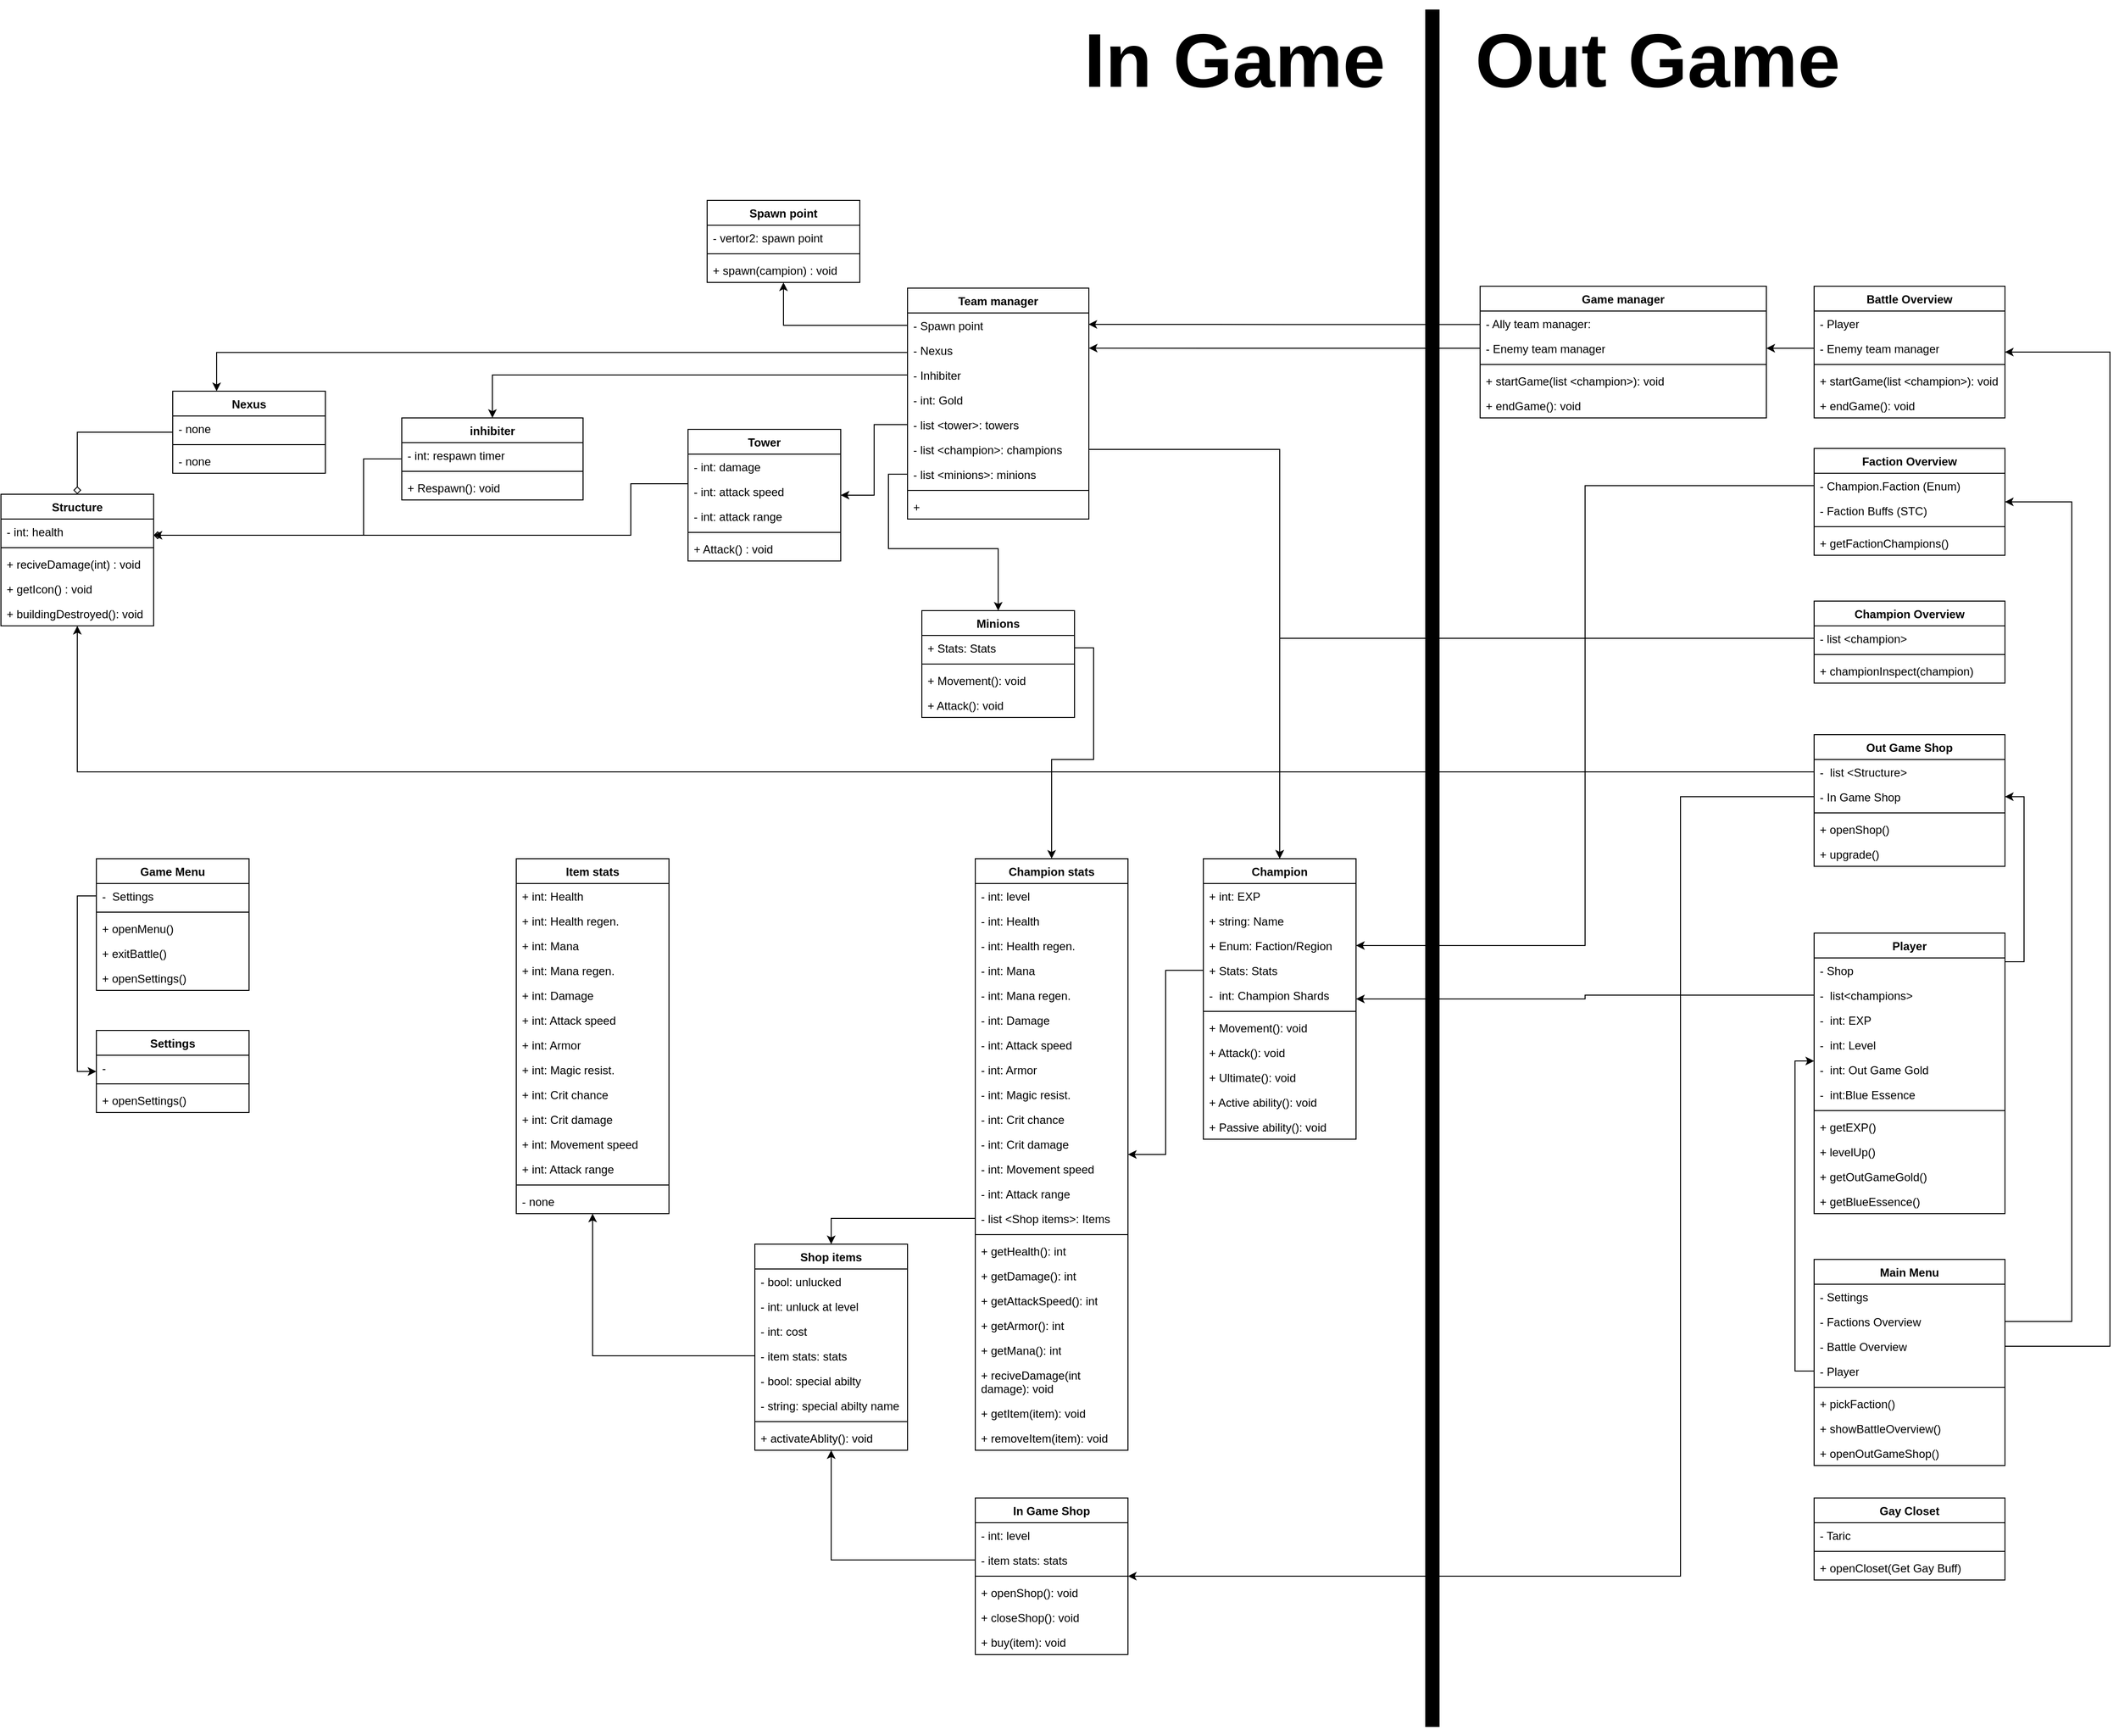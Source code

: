 <mxfile version="23.1.1" type="github">
  <diagram name="Side-1" id="re4U6AP_URZaSMw_w-fi">
    <mxGraphModel dx="1393" dy="1935" grid="1" gridSize="10" guides="1" tooltips="1" connect="1" arrows="1" fold="1" page="1" pageScale="1" pageWidth="827" pageHeight="1169" math="0" shadow="0">
      <root>
        <mxCell id="0" />
        <mxCell id="1" parent="0" />
        <mxCell id="CqvtSLI6kDSpxJOuRBKD-1" value="Champion" style="swimlane;fontStyle=1;align=center;verticalAlign=top;childLayout=stackLayout;horizontal=1;startSize=26;horizontalStack=0;resizeParent=1;resizeParentMax=0;resizeLast=0;collapsible=1;marginBottom=0;whiteSpace=wrap;html=1;" parent="1" vertex="1">
          <mxGeometry x="1400" y="240" width="160" height="294" as="geometry" />
        </mxCell>
        <mxCell id="CqvtSLI6kDSpxJOuRBKD-6" value="+ int: EXP" style="text;strokeColor=none;fillColor=none;align=left;verticalAlign=top;spacingLeft=4;spacingRight=4;overflow=hidden;rotatable=0;points=[[0,0.5],[1,0.5]];portConstraint=eastwest;whiteSpace=wrap;html=1;" parent="CqvtSLI6kDSpxJOuRBKD-1" vertex="1">
          <mxGeometry y="26" width="160" height="26" as="geometry" />
        </mxCell>
        <mxCell id="CqvtSLI6kDSpxJOuRBKD-7" value="+ string: Name" style="text;strokeColor=none;fillColor=none;align=left;verticalAlign=top;spacingLeft=4;spacingRight=4;overflow=hidden;rotatable=0;points=[[0,0.5],[1,0.5]];portConstraint=eastwest;whiteSpace=wrap;html=1;" parent="CqvtSLI6kDSpxJOuRBKD-1" vertex="1">
          <mxGeometry y="52" width="160" height="26" as="geometry" />
        </mxCell>
        <mxCell id="CqvtSLI6kDSpxJOuRBKD-11" value="+ Enum: Faction/Region" style="text;strokeColor=none;fillColor=none;align=left;verticalAlign=top;spacingLeft=4;spacingRight=4;overflow=hidden;rotatable=0;points=[[0,0.5],[1,0.5]];portConstraint=eastwest;whiteSpace=wrap;html=1;" parent="CqvtSLI6kDSpxJOuRBKD-1" vertex="1">
          <mxGeometry y="78" width="160" height="26" as="geometry" />
        </mxCell>
        <mxCell id="CqvtSLI6kDSpxJOuRBKD-195" value="+ Stats: Stats" style="text;strokeColor=none;fillColor=none;align=left;verticalAlign=top;spacingLeft=4;spacingRight=4;overflow=hidden;rotatable=0;points=[[0,0.5],[1,0.5]];portConstraint=eastwest;whiteSpace=wrap;html=1;" parent="CqvtSLI6kDSpxJOuRBKD-1" vertex="1">
          <mxGeometry y="104" width="160" height="26" as="geometry" />
        </mxCell>
        <mxCell id="aJTZSCh5heAjPDtE7vkL-38" value="-&amp;nbsp; int: Champion Shards" style="text;strokeColor=none;fillColor=none;align=left;verticalAlign=top;spacingLeft=4;spacingRight=4;overflow=hidden;rotatable=0;points=[[0,0.5],[1,0.5]];portConstraint=eastwest;whiteSpace=wrap;html=1;" parent="CqvtSLI6kDSpxJOuRBKD-1" vertex="1">
          <mxGeometry y="130" width="160" height="26" as="geometry" />
        </mxCell>
        <mxCell id="CqvtSLI6kDSpxJOuRBKD-3" value="" style="line;strokeWidth=1;fillColor=none;align=left;verticalAlign=middle;spacingTop=-1;spacingLeft=3;spacingRight=3;rotatable=0;labelPosition=right;points=[];portConstraint=eastwest;strokeColor=inherit;" parent="CqvtSLI6kDSpxJOuRBKD-1" vertex="1">
          <mxGeometry y="156" width="160" height="8" as="geometry" />
        </mxCell>
        <mxCell id="CqvtSLI6kDSpxJOuRBKD-4" value="+ Movement(): void&amp;nbsp;" style="text;strokeColor=none;fillColor=none;align=left;verticalAlign=top;spacingLeft=4;spacingRight=4;overflow=hidden;rotatable=0;points=[[0,0.5],[1,0.5]];portConstraint=eastwest;whiteSpace=wrap;html=1;" parent="CqvtSLI6kDSpxJOuRBKD-1" vertex="1">
          <mxGeometry y="164" width="160" height="26" as="geometry" />
        </mxCell>
        <mxCell id="CqvtSLI6kDSpxJOuRBKD-57" value="+ Attack(): void&amp;nbsp;" style="text;strokeColor=none;fillColor=none;align=left;verticalAlign=top;spacingLeft=4;spacingRight=4;overflow=hidden;rotatable=0;points=[[0,0.5],[1,0.5]];portConstraint=eastwest;whiteSpace=wrap;html=1;" parent="CqvtSLI6kDSpxJOuRBKD-1" vertex="1">
          <mxGeometry y="190" width="160" height="26" as="geometry" />
        </mxCell>
        <mxCell id="CqvtSLI6kDSpxJOuRBKD-58" value="+ Ultimate(): void&amp;nbsp;" style="text;strokeColor=none;fillColor=none;align=left;verticalAlign=top;spacingLeft=4;spacingRight=4;overflow=hidden;rotatable=0;points=[[0,0.5],[1,0.5]];portConstraint=eastwest;whiteSpace=wrap;html=1;" parent="CqvtSLI6kDSpxJOuRBKD-1" vertex="1">
          <mxGeometry y="216" width="160" height="26" as="geometry" />
        </mxCell>
        <mxCell id="CqvtSLI6kDSpxJOuRBKD-59" value="+ Active ability(): void&amp;nbsp;" style="text;strokeColor=none;fillColor=none;align=left;verticalAlign=top;spacingLeft=4;spacingRight=4;overflow=hidden;rotatable=0;points=[[0,0.5],[1,0.5]];portConstraint=eastwest;whiteSpace=wrap;html=1;" parent="CqvtSLI6kDSpxJOuRBKD-1" vertex="1">
          <mxGeometry y="242" width="160" height="26" as="geometry" />
        </mxCell>
        <mxCell id="CqvtSLI6kDSpxJOuRBKD-60" value="+ Passive ability(): void&amp;nbsp;" style="text;strokeColor=none;fillColor=none;align=left;verticalAlign=top;spacingLeft=4;spacingRight=4;overflow=hidden;rotatable=0;points=[[0,0.5],[1,0.5]];portConstraint=eastwest;whiteSpace=wrap;html=1;" parent="CqvtSLI6kDSpxJOuRBKD-1" vertex="1">
          <mxGeometry y="268" width="160" height="26" as="geometry" />
        </mxCell>
        <mxCell id="CqvtSLI6kDSpxJOuRBKD-12" value="Champion stats" style="swimlane;fontStyle=1;align=center;verticalAlign=top;childLayout=stackLayout;horizontal=1;startSize=26;horizontalStack=0;resizeParent=1;resizeParentMax=0;resizeLast=0;collapsible=1;marginBottom=0;whiteSpace=wrap;html=1;" parent="1" vertex="1">
          <mxGeometry x="1161" y="240" width="160" height="620" as="geometry" />
        </mxCell>
        <mxCell id="CqvtSLI6kDSpxJOuRBKD-13" value="- int: level" style="text;strokeColor=none;fillColor=none;align=left;verticalAlign=top;spacingLeft=4;spacingRight=4;overflow=hidden;rotatable=0;points=[[0,0.5],[1,0.5]];portConstraint=eastwest;whiteSpace=wrap;html=1;" parent="CqvtSLI6kDSpxJOuRBKD-12" vertex="1">
          <mxGeometry y="26" width="160" height="26" as="geometry" />
        </mxCell>
        <mxCell id="CqvtSLI6kDSpxJOuRBKD-98" value="- int: Health" style="text;strokeColor=none;fillColor=none;align=left;verticalAlign=top;spacingLeft=4;spacingRight=4;overflow=hidden;rotatable=0;points=[[0,0.5],[1,0.5]];portConstraint=eastwest;whiteSpace=wrap;html=1;" parent="CqvtSLI6kDSpxJOuRBKD-12" vertex="1">
          <mxGeometry y="52" width="160" height="26" as="geometry" />
        </mxCell>
        <mxCell id="CqvtSLI6kDSpxJOuRBKD-39" value="- int: Health regen." style="text;strokeColor=none;fillColor=none;align=left;verticalAlign=top;spacingLeft=4;spacingRight=4;overflow=hidden;rotatable=0;points=[[0,0.5],[1,0.5]];portConstraint=eastwest;whiteSpace=wrap;html=1;" parent="CqvtSLI6kDSpxJOuRBKD-12" vertex="1">
          <mxGeometry y="78" width="160" height="26" as="geometry" />
        </mxCell>
        <mxCell id="CqvtSLI6kDSpxJOuRBKD-19" value="- int: Mana" style="text;strokeColor=none;fillColor=none;align=left;verticalAlign=top;spacingLeft=4;spacingRight=4;overflow=hidden;rotatable=0;points=[[0,0.5],[1,0.5]];portConstraint=eastwest;whiteSpace=wrap;html=1;" parent="CqvtSLI6kDSpxJOuRBKD-12" vertex="1">
          <mxGeometry y="104" width="160" height="26" as="geometry" />
        </mxCell>
        <mxCell id="CqvtSLI6kDSpxJOuRBKD-40" value="- int: Mana regen." style="text;strokeColor=none;fillColor=none;align=left;verticalAlign=top;spacingLeft=4;spacingRight=4;overflow=hidden;rotatable=0;points=[[0,0.5],[1,0.5]];portConstraint=eastwest;whiteSpace=wrap;html=1;" parent="CqvtSLI6kDSpxJOuRBKD-12" vertex="1">
          <mxGeometry y="130" width="160" height="26" as="geometry" />
        </mxCell>
        <mxCell id="CqvtSLI6kDSpxJOuRBKD-14" value="- int: Damage&amp;nbsp;" style="text;strokeColor=none;fillColor=none;align=left;verticalAlign=top;spacingLeft=4;spacingRight=4;overflow=hidden;rotatable=0;points=[[0,0.5],[1,0.5]];portConstraint=eastwest;whiteSpace=wrap;html=1;" parent="CqvtSLI6kDSpxJOuRBKD-12" vertex="1">
          <mxGeometry y="156" width="160" height="26" as="geometry" />
        </mxCell>
        <mxCell id="CqvtSLI6kDSpxJOuRBKD-15" value="- int: Attack speed" style="text;strokeColor=none;fillColor=none;align=left;verticalAlign=top;spacingLeft=4;spacingRight=4;overflow=hidden;rotatable=0;points=[[0,0.5],[1,0.5]];portConstraint=eastwest;whiteSpace=wrap;html=1;" parent="CqvtSLI6kDSpxJOuRBKD-12" vertex="1">
          <mxGeometry y="182" width="160" height="26" as="geometry" />
        </mxCell>
        <mxCell id="CqvtSLI6kDSpxJOuRBKD-18" value="- int: Armor" style="text;strokeColor=none;fillColor=none;align=left;verticalAlign=top;spacingLeft=4;spacingRight=4;overflow=hidden;rotatable=0;points=[[0,0.5],[1,0.5]];portConstraint=eastwest;whiteSpace=wrap;html=1;" parent="CqvtSLI6kDSpxJOuRBKD-12" vertex="1">
          <mxGeometry y="208" width="160" height="26" as="geometry" />
        </mxCell>
        <mxCell id="CqvtSLI6kDSpxJOuRBKD-42" value="- int: Magic resist." style="text;strokeColor=none;fillColor=none;align=left;verticalAlign=top;spacingLeft=4;spacingRight=4;overflow=hidden;rotatable=0;points=[[0,0.5],[1,0.5]];portConstraint=eastwest;whiteSpace=wrap;html=1;" parent="CqvtSLI6kDSpxJOuRBKD-12" vertex="1">
          <mxGeometry y="234" width="160" height="26" as="geometry" />
        </mxCell>
        <mxCell id="CqvtSLI6kDSpxJOuRBKD-43" value="- int: Crit chance" style="text;strokeColor=none;fillColor=none;align=left;verticalAlign=top;spacingLeft=4;spacingRight=4;overflow=hidden;rotatable=0;points=[[0,0.5],[1,0.5]];portConstraint=eastwest;whiteSpace=wrap;html=1;" parent="CqvtSLI6kDSpxJOuRBKD-12" vertex="1">
          <mxGeometry y="260" width="160" height="26" as="geometry" />
        </mxCell>
        <mxCell id="CqvtSLI6kDSpxJOuRBKD-44" value="- int: Crit damage" style="text;strokeColor=none;fillColor=none;align=left;verticalAlign=top;spacingLeft=4;spacingRight=4;overflow=hidden;rotatable=0;points=[[0,0.5],[1,0.5]];portConstraint=eastwest;whiteSpace=wrap;html=1;" parent="CqvtSLI6kDSpxJOuRBKD-12" vertex="1">
          <mxGeometry y="286" width="160" height="26" as="geometry" />
        </mxCell>
        <mxCell id="CqvtSLI6kDSpxJOuRBKD-45" value="- int: Movement speed" style="text;strokeColor=none;fillColor=none;align=left;verticalAlign=top;spacingLeft=4;spacingRight=4;overflow=hidden;rotatable=0;points=[[0,0.5],[1,0.5]];portConstraint=eastwest;whiteSpace=wrap;html=1;" parent="CqvtSLI6kDSpxJOuRBKD-12" vertex="1">
          <mxGeometry y="312" width="160" height="26" as="geometry" />
        </mxCell>
        <mxCell id="CqvtSLI6kDSpxJOuRBKD-53" value="- int: Attack range" style="text;strokeColor=none;fillColor=none;align=left;verticalAlign=top;spacingLeft=4;spacingRight=4;overflow=hidden;rotatable=0;points=[[0,0.5],[1,0.5]];portConstraint=eastwest;whiteSpace=wrap;html=1;" parent="CqvtSLI6kDSpxJOuRBKD-12" vertex="1">
          <mxGeometry y="338" width="160" height="26" as="geometry" />
        </mxCell>
        <mxCell id="CqvtSLI6kDSpxJOuRBKD-20" value="- list &amp;lt;Shop items&amp;gt;: Items" style="text;strokeColor=none;fillColor=none;align=left;verticalAlign=top;spacingLeft=4;spacingRight=4;overflow=hidden;rotatable=0;points=[[0,0.5],[1,0.5]];portConstraint=eastwest;whiteSpace=wrap;html=1;" parent="CqvtSLI6kDSpxJOuRBKD-12" vertex="1">
          <mxGeometry y="364" width="160" height="26" as="geometry" />
        </mxCell>
        <mxCell id="CqvtSLI6kDSpxJOuRBKD-16" value="" style="line;strokeWidth=1;fillColor=none;align=left;verticalAlign=middle;spacingTop=-1;spacingLeft=3;spacingRight=3;rotatable=0;labelPosition=right;points=[];portConstraint=eastwest;strokeColor=inherit;" parent="CqvtSLI6kDSpxJOuRBKD-12" vertex="1">
          <mxGeometry y="390" width="160" height="8" as="geometry" />
        </mxCell>
        <mxCell id="CqvtSLI6kDSpxJOuRBKD-17" value="+ getHealth(): int" style="text;strokeColor=none;fillColor=none;align=left;verticalAlign=top;spacingLeft=4;spacingRight=4;overflow=hidden;rotatable=0;points=[[0,0.5],[1,0.5]];portConstraint=eastwest;whiteSpace=wrap;html=1;" parent="CqvtSLI6kDSpxJOuRBKD-12" vertex="1">
          <mxGeometry y="398" width="160" height="26" as="geometry" />
        </mxCell>
        <mxCell id="CqvtSLI6kDSpxJOuRBKD-32" value="+ getDamage(): int" style="text;strokeColor=none;fillColor=none;align=left;verticalAlign=top;spacingLeft=4;spacingRight=4;overflow=hidden;rotatable=0;points=[[0,0.5],[1,0.5]];portConstraint=eastwest;whiteSpace=wrap;html=1;" parent="CqvtSLI6kDSpxJOuRBKD-12" vertex="1">
          <mxGeometry y="424" width="160" height="26" as="geometry" />
        </mxCell>
        <mxCell id="CqvtSLI6kDSpxJOuRBKD-33" value="+ getAttackSpeed(): int" style="text;strokeColor=none;fillColor=none;align=left;verticalAlign=top;spacingLeft=4;spacingRight=4;overflow=hidden;rotatable=0;points=[[0,0.5],[1,0.5]];portConstraint=eastwest;whiteSpace=wrap;html=1;" parent="CqvtSLI6kDSpxJOuRBKD-12" vertex="1">
          <mxGeometry y="450" width="160" height="26" as="geometry" />
        </mxCell>
        <mxCell id="CqvtSLI6kDSpxJOuRBKD-34" value="+ getArmor(): int" style="text;strokeColor=none;fillColor=none;align=left;verticalAlign=top;spacingLeft=4;spacingRight=4;overflow=hidden;rotatable=0;points=[[0,0.5],[1,0.5]];portConstraint=eastwest;whiteSpace=wrap;html=1;" parent="CqvtSLI6kDSpxJOuRBKD-12" vertex="1">
          <mxGeometry y="476" width="160" height="26" as="geometry" />
        </mxCell>
        <mxCell id="CqvtSLI6kDSpxJOuRBKD-35" value="+ getMana(): int" style="text;strokeColor=none;fillColor=none;align=left;verticalAlign=top;spacingLeft=4;spacingRight=4;overflow=hidden;rotatable=0;points=[[0,0.5],[1,0.5]];portConstraint=eastwest;whiteSpace=wrap;html=1;" parent="CqvtSLI6kDSpxJOuRBKD-12" vertex="1">
          <mxGeometry y="502" width="160" height="26" as="geometry" />
        </mxCell>
        <mxCell id="CqvtSLI6kDSpxJOuRBKD-36" value="+ reciveDamage(int damage): void&amp;nbsp;" style="text;strokeColor=none;fillColor=none;align=left;verticalAlign=top;spacingLeft=4;spacingRight=4;overflow=hidden;rotatable=0;points=[[0,0.5],[1,0.5]];portConstraint=eastwest;whiteSpace=wrap;html=1;" parent="CqvtSLI6kDSpxJOuRBKD-12" vertex="1">
          <mxGeometry y="528" width="160" height="40" as="geometry" />
        </mxCell>
        <mxCell id="CqvtSLI6kDSpxJOuRBKD-41" value="+ getItem(item): void" style="text;strokeColor=none;fillColor=none;align=left;verticalAlign=top;spacingLeft=4;spacingRight=4;overflow=hidden;rotatable=0;points=[[0,0.5],[1,0.5]];portConstraint=eastwest;whiteSpace=wrap;html=1;" parent="CqvtSLI6kDSpxJOuRBKD-12" vertex="1">
          <mxGeometry y="568" width="160" height="26" as="geometry" />
        </mxCell>
        <mxCell id="CqvtSLI6kDSpxJOuRBKD-61" value="+ removeItem(item): void" style="text;strokeColor=none;fillColor=none;align=left;verticalAlign=top;spacingLeft=4;spacingRight=4;overflow=hidden;rotatable=0;points=[[0,0.5],[1,0.5]];portConstraint=eastwest;whiteSpace=wrap;html=1;" parent="CqvtSLI6kDSpxJOuRBKD-12" vertex="1">
          <mxGeometry y="594" width="160" height="26" as="geometry" />
        </mxCell>
        <mxCell id="CqvtSLI6kDSpxJOuRBKD-22" value="Shop items" style="swimlane;fontStyle=1;align=center;verticalAlign=top;childLayout=stackLayout;horizontal=1;startSize=26;horizontalStack=0;resizeParent=1;resizeParentMax=0;resizeLast=0;collapsible=1;marginBottom=0;whiteSpace=wrap;html=1;" parent="1" vertex="1">
          <mxGeometry x="930" y="644" width="160" height="216" as="geometry" />
        </mxCell>
        <mxCell id="CqvtSLI6kDSpxJOuRBKD-95" value="- bool: unlucked" style="text;strokeColor=none;fillColor=none;align=left;verticalAlign=top;spacingLeft=4;spacingRight=4;overflow=hidden;rotatable=0;points=[[0,0.5],[1,0.5]];portConstraint=eastwest;whiteSpace=wrap;html=1;" parent="CqvtSLI6kDSpxJOuRBKD-22" vertex="1">
          <mxGeometry y="26" width="160" height="26" as="geometry" />
        </mxCell>
        <mxCell id="CqvtSLI6kDSpxJOuRBKD-99" value="- int: unluck at level" style="text;strokeColor=none;fillColor=none;align=left;verticalAlign=top;spacingLeft=4;spacingRight=4;overflow=hidden;rotatable=0;points=[[0,0.5],[1,0.5]];portConstraint=eastwest;whiteSpace=wrap;html=1;" parent="CqvtSLI6kDSpxJOuRBKD-22" vertex="1">
          <mxGeometry y="52" width="160" height="26" as="geometry" />
        </mxCell>
        <mxCell id="CqvtSLI6kDSpxJOuRBKD-96" value="- int: cost" style="text;strokeColor=none;fillColor=none;align=left;verticalAlign=top;spacingLeft=4;spacingRight=4;overflow=hidden;rotatable=0;points=[[0,0.5],[1,0.5]];portConstraint=eastwest;whiteSpace=wrap;html=1;" parent="CqvtSLI6kDSpxJOuRBKD-22" vertex="1">
          <mxGeometry y="78" width="160" height="26" as="geometry" />
        </mxCell>
        <mxCell id="CqvtSLI6kDSpxJOuRBKD-23" value="- item stats: stats" style="text;strokeColor=none;fillColor=none;align=left;verticalAlign=top;spacingLeft=4;spacingRight=4;overflow=hidden;rotatable=0;points=[[0,0.5],[1,0.5]];portConstraint=eastwest;whiteSpace=wrap;html=1;" parent="CqvtSLI6kDSpxJOuRBKD-22" vertex="1">
          <mxGeometry y="104" width="160" height="26" as="geometry" />
        </mxCell>
        <mxCell id="CqvtSLI6kDSpxJOuRBKD-87" value="- bool: special abilty" style="text;strokeColor=none;fillColor=none;align=left;verticalAlign=top;spacingLeft=4;spacingRight=4;overflow=hidden;rotatable=0;points=[[0,0.5],[1,0.5]];portConstraint=eastwest;whiteSpace=wrap;html=1;" parent="CqvtSLI6kDSpxJOuRBKD-22" vertex="1">
          <mxGeometry y="130" width="160" height="26" as="geometry" />
        </mxCell>
        <mxCell id="CqvtSLI6kDSpxJOuRBKD-88" value="- string: special abilty name" style="text;strokeColor=none;fillColor=none;align=left;verticalAlign=top;spacingLeft=4;spacingRight=4;overflow=hidden;rotatable=0;points=[[0,0.5],[1,0.5]];portConstraint=eastwest;whiteSpace=wrap;html=1;" parent="CqvtSLI6kDSpxJOuRBKD-22" vertex="1">
          <mxGeometry y="156" width="160" height="26" as="geometry" />
        </mxCell>
        <mxCell id="CqvtSLI6kDSpxJOuRBKD-29" value="" style="line;strokeWidth=1;fillColor=none;align=left;verticalAlign=middle;spacingTop=-1;spacingLeft=3;spacingRight=3;rotatable=0;labelPosition=right;points=[];portConstraint=eastwest;strokeColor=inherit;" parent="CqvtSLI6kDSpxJOuRBKD-22" vertex="1">
          <mxGeometry y="182" width="160" height="8" as="geometry" />
        </mxCell>
        <mxCell id="CqvtSLI6kDSpxJOuRBKD-30" value="+ activateAblity(): void" style="text;strokeColor=none;fillColor=none;align=left;verticalAlign=top;spacingLeft=4;spacingRight=4;overflow=hidden;rotatable=0;points=[[0,0.5],[1,0.5]];portConstraint=eastwest;whiteSpace=wrap;html=1;" parent="CqvtSLI6kDSpxJOuRBKD-22" vertex="1">
          <mxGeometry y="190" width="160" height="26" as="geometry" />
        </mxCell>
        <mxCell id="CqvtSLI6kDSpxJOuRBKD-62" value="Item stats" style="swimlane;fontStyle=1;align=center;verticalAlign=top;childLayout=stackLayout;horizontal=1;startSize=26;horizontalStack=0;resizeParent=1;resizeParentMax=0;resizeLast=0;collapsible=1;marginBottom=0;whiteSpace=wrap;html=1;" parent="1" vertex="1">
          <mxGeometry x="680" y="240" width="160" height="372" as="geometry" />
        </mxCell>
        <mxCell id="CqvtSLI6kDSpxJOuRBKD-63" value="+ int: Health" style="text;strokeColor=none;fillColor=none;align=left;verticalAlign=top;spacingLeft=4;spacingRight=4;overflow=hidden;rotatable=0;points=[[0,0.5],[1,0.5]];portConstraint=eastwest;whiteSpace=wrap;html=1;" parent="CqvtSLI6kDSpxJOuRBKD-62" vertex="1">
          <mxGeometry y="26" width="160" height="26" as="geometry" />
        </mxCell>
        <mxCell id="CqvtSLI6kDSpxJOuRBKD-64" value="+ int: Health regen." style="text;strokeColor=none;fillColor=none;align=left;verticalAlign=top;spacingLeft=4;spacingRight=4;overflow=hidden;rotatable=0;points=[[0,0.5],[1,0.5]];portConstraint=eastwest;whiteSpace=wrap;html=1;" parent="CqvtSLI6kDSpxJOuRBKD-62" vertex="1">
          <mxGeometry y="52" width="160" height="26" as="geometry" />
        </mxCell>
        <mxCell id="CqvtSLI6kDSpxJOuRBKD-65" value="+ int: Mana" style="text;strokeColor=none;fillColor=none;align=left;verticalAlign=top;spacingLeft=4;spacingRight=4;overflow=hidden;rotatable=0;points=[[0,0.5],[1,0.5]];portConstraint=eastwest;whiteSpace=wrap;html=1;" parent="CqvtSLI6kDSpxJOuRBKD-62" vertex="1">
          <mxGeometry y="78" width="160" height="26" as="geometry" />
        </mxCell>
        <mxCell id="CqvtSLI6kDSpxJOuRBKD-66" value="+ int: Mana regen." style="text;strokeColor=none;fillColor=none;align=left;verticalAlign=top;spacingLeft=4;spacingRight=4;overflow=hidden;rotatable=0;points=[[0,0.5],[1,0.5]];portConstraint=eastwest;whiteSpace=wrap;html=1;" parent="CqvtSLI6kDSpxJOuRBKD-62" vertex="1">
          <mxGeometry y="104" width="160" height="26" as="geometry" />
        </mxCell>
        <mxCell id="CqvtSLI6kDSpxJOuRBKD-67" value="+ int: Damage&amp;nbsp;" style="text;strokeColor=none;fillColor=none;align=left;verticalAlign=top;spacingLeft=4;spacingRight=4;overflow=hidden;rotatable=0;points=[[0,0.5],[1,0.5]];portConstraint=eastwest;whiteSpace=wrap;html=1;" parent="CqvtSLI6kDSpxJOuRBKD-62" vertex="1">
          <mxGeometry y="130" width="160" height="26" as="geometry" />
        </mxCell>
        <mxCell id="CqvtSLI6kDSpxJOuRBKD-68" value="+ int: Attack speed" style="text;strokeColor=none;fillColor=none;align=left;verticalAlign=top;spacingLeft=4;spacingRight=4;overflow=hidden;rotatable=0;points=[[0,0.5],[1,0.5]];portConstraint=eastwest;whiteSpace=wrap;html=1;" parent="CqvtSLI6kDSpxJOuRBKD-62" vertex="1">
          <mxGeometry y="156" width="160" height="26" as="geometry" />
        </mxCell>
        <mxCell id="CqvtSLI6kDSpxJOuRBKD-69" value="+ int: Armor" style="text;strokeColor=none;fillColor=none;align=left;verticalAlign=top;spacingLeft=4;spacingRight=4;overflow=hidden;rotatable=0;points=[[0,0.5],[1,0.5]];portConstraint=eastwest;whiteSpace=wrap;html=1;" parent="CqvtSLI6kDSpxJOuRBKD-62" vertex="1">
          <mxGeometry y="182" width="160" height="26" as="geometry" />
        </mxCell>
        <mxCell id="CqvtSLI6kDSpxJOuRBKD-70" value="+ int: Magic resist." style="text;strokeColor=none;fillColor=none;align=left;verticalAlign=top;spacingLeft=4;spacingRight=4;overflow=hidden;rotatable=0;points=[[0,0.5],[1,0.5]];portConstraint=eastwest;whiteSpace=wrap;html=1;" parent="CqvtSLI6kDSpxJOuRBKD-62" vertex="1">
          <mxGeometry y="208" width="160" height="26" as="geometry" />
        </mxCell>
        <mxCell id="CqvtSLI6kDSpxJOuRBKD-71" value="+ int: Crit chance" style="text;strokeColor=none;fillColor=none;align=left;verticalAlign=top;spacingLeft=4;spacingRight=4;overflow=hidden;rotatable=0;points=[[0,0.5],[1,0.5]];portConstraint=eastwest;whiteSpace=wrap;html=1;" parent="CqvtSLI6kDSpxJOuRBKD-62" vertex="1">
          <mxGeometry y="234" width="160" height="26" as="geometry" />
        </mxCell>
        <mxCell id="CqvtSLI6kDSpxJOuRBKD-72" value="+ int: Crit damage" style="text;strokeColor=none;fillColor=none;align=left;verticalAlign=top;spacingLeft=4;spacingRight=4;overflow=hidden;rotatable=0;points=[[0,0.5],[1,0.5]];portConstraint=eastwest;whiteSpace=wrap;html=1;" parent="CqvtSLI6kDSpxJOuRBKD-62" vertex="1">
          <mxGeometry y="260" width="160" height="26" as="geometry" />
        </mxCell>
        <mxCell id="CqvtSLI6kDSpxJOuRBKD-73" value="+ int: Movement speed" style="text;strokeColor=none;fillColor=none;align=left;verticalAlign=top;spacingLeft=4;spacingRight=4;overflow=hidden;rotatable=0;points=[[0,0.5],[1,0.5]];portConstraint=eastwest;whiteSpace=wrap;html=1;" parent="CqvtSLI6kDSpxJOuRBKD-62" vertex="1">
          <mxGeometry y="286" width="160" height="26" as="geometry" />
        </mxCell>
        <mxCell id="CqvtSLI6kDSpxJOuRBKD-74" value="+ int: Attack range" style="text;strokeColor=none;fillColor=none;align=left;verticalAlign=top;spacingLeft=4;spacingRight=4;overflow=hidden;rotatable=0;points=[[0,0.5],[1,0.5]];portConstraint=eastwest;whiteSpace=wrap;html=1;" parent="CqvtSLI6kDSpxJOuRBKD-62" vertex="1">
          <mxGeometry y="312" width="160" height="26" as="geometry" />
        </mxCell>
        <mxCell id="CqvtSLI6kDSpxJOuRBKD-76" value="" style="line;strokeWidth=1;fillColor=none;align=left;verticalAlign=middle;spacingTop=-1;spacingLeft=3;spacingRight=3;rotatable=0;labelPosition=right;points=[];portConstraint=eastwest;strokeColor=inherit;" parent="CqvtSLI6kDSpxJOuRBKD-62" vertex="1">
          <mxGeometry y="338" width="160" height="8" as="geometry" />
        </mxCell>
        <mxCell id="CqvtSLI6kDSpxJOuRBKD-77" value="- none" style="text;strokeColor=none;fillColor=none;align=left;verticalAlign=top;spacingLeft=4;spacingRight=4;overflow=hidden;rotatable=0;points=[[0,0.5],[1,0.5]];portConstraint=eastwest;whiteSpace=wrap;html=1;" parent="CqvtSLI6kDSpxJOuRBKD-62" vertex="1">
          <mxGeometry y="346" width="160" height="26" as="geometry" />
        </mxCell>
        <mxCell id="CqvtSLI6kDSpxJOuRBKD-86" style="edgeStyle=orthogonalEdgeStyle;rounded=0;orthogonalLoop=1;jettySize=auto;html=1;" parent="1" source="CqvtSLI6kDSpxJOuRBKD-23" target="CqvtSLI6kDSpxJOuRBKD-62" edge="1">
          <mxGeometry relative="1" as="geometry" />
        </mxCell>
        <mxCell id="CqvtSLI6kDSpxJOuRBKD-89" value="In Game Shop" style="swimlane;fontStyle=1;align=center;verticalAlign=top;childLayout=stackLayout;horizontal=1;startSize=26;horizontalStack=0;resizeParent=1;resizeParentMax=0;resizeLast=0;collapsible=1;marginBottom=0;whiteSpace=wrap;html=1;" parent="1" vertex="1">
          <mxGeometry x="1161" y="910" width="160" height="164" as="geometry" />
        </mxCell>
        <mxCell id="CqvtSLI6kDSpxJOuRBKD-90" value="- int: level" style="text;strokeColor=none;fillColor=none;align=left;verticalAlign=top;spacingLeft=4;spacingRight=4;overflow=hidden;rotatable=0;points=[[0,0.5],[1,0.5]];portConstraint=eastwest;whiteSpace=wrap;html=1;" parent="CqvtSLI6kDSpxJOuRBKD-89" vertex="1">
          <mxGeometry y="26" width="160" height="26" as="geometry" />
        </mxCell>
        <mxCell id="CqvtSLI6kDSpxJOuRBKD-97" value="- item stats: stats" style="text;strokeColor=none;fillColor=none;align=left;verticalAlign=top;spacingLeft=4;spacingRight=4;overflow=hidden;rotatable=0;points=[[0,0.5],[1,0.5]];portConstraint=eastwest;whiteSpace=wrap;html=1;" parent="CqvtSLI6kDSpxJOuRBKD-89" vertex="1">
          <mxGeometry y="52" width="160" height="26" as="geometry" />
        </mxCell>
        <mxCell id="CqvtSLI6kDSpxJOuRBKD-93" value="" style="line;strokeWidth=1;fillColor=none;align=left;verticalAlign=middle;spacingTop=-1;spacingLeft=3;spacingRight=3;rotatable=0;labelPosition=right;points=[];portConstraint=eastwest;strokeColor=inherit;" parent="CqvtSLI6kDSpxJOuRBKD-89" vertex="1">
          <mxGeometry y="78" width="160" height="8" as="geometry" />
        </mxCell>
        <mxCell id="CqvtSLI6kDSpxJOuRBKD-94" value="+ openShop(): void" style="text;strokeColor=none;fillColor=none;align=left;verticalAlign=top;spacingLeft=4;spacingRight=4;overflow=hidden;rotatable=0;points=[[0,0.5],[1,0.5]];portConstraint=eastwest;whiteSpace=wrap;html=1;" parent="CqvtSLI6kDSpxJOuRBKD-89" vertex="1">
          <mxGeometry y="86" width="160" height="26" as="geometry" />
        </mxCell>
        <mxCell id="CqvtSLI6kDSpxJOuRBKD-101" value="+ closeShop(): void" style="text;strokeColor=none;fillColor=none;align=left;verticalAlign=top;spacingLeft=4;spacingRight=4;overflow=hidden;rotatable=0;points=[[0,0.5],[1,0.5]];portConstraint=eastwest;whiteSpace=wrap;html=1;" parent="CqvtSLI6kDSpxJOuRBKD-89" vertex="1">
          <mxGeometry y="112" width="160" height="26" as="geometry" />
        </mxCell>
        <mxCell id="CqvtSLI6kDSpxJOuRBKD-102" value="+ buy(item): void" style="text;strokeColor=none;fillColor=none;align=left;verticalAlign=top;spacingLeft=4;spacingRight=4;overflow=hidden;rotatable=0;points=[[0,0.5],[1,0.5]];portConstraint=eastwest;whiteSpace=wrap;html=1;" parent="CqvtSLI6kDSpxJOuRBKD-89" vertex="1">
          <mxGeometry y="138" width="160" height="26" as="geometry" />
        </mxCell>
        <mxCell id="CqvtSLI6kDSpxJOuRBKD-100" style="edgeStyle=orthogonalEdgeStyle;rounded=0;orthogonalLoop=1;jettySize=auto;html=1;" parent="1" source="CqvtSLI6kDSpxJOuRBKD-97" target="CqvtSLI6kDSpxJOuRBKD-22" edge="1">
          <mxGeometry relative="1" as="geometry" />
        </mxCell>
        <mxCell id="CqvtSLI6kDSpxJOuRBKD-214" style="edgeStyle=orthogonalEdgeStyle;rounded=0;orthogonalLoop=1;jettySize=auto;html=1;endArrow=diamond;endFill=0;" parent="1" source="CqvtSLI6kDSpxJOuRBKD-103" target="CqvtSLI6kDSpxJOuRBKD-162" edge="1">
          <mxGeometry relative="1" as="geometry" />
        </mxCell>
        <mxCell id="CqvtSLI6kDSpxJOuRBKD-103" value="Nexus" style="swimlane;fontStyle=1;align=center;verticalAlign=top;childLayout=stackLayout;horizontal=1;startSize=26;horizontalStack=0;resizeParent=1;resizeParentMax=0;resizeLast=0;collapsible=1;marginBottom=0;whiteSpace=wrap;html=1;" parent="1" vertex="1">
          <mxGeometry x="320" y="-250" width="160" height="86" as="geometry" />
        </mxCell>
        <mxCell id="CqvtSLI6kDSpxJOuRBKD-105" value="- none" style="text;strokeColor=none;fillColor=none;align=left;verticalAlign=top;spacingLeft=4;spacingRight=4;overflow=hidden;rotatable=0;points=[[0,0.5],[1,0.5]];portConstraint=eastwest;whiteSpace=wrap;html=1;" parent="CqvtSLI6kDSpxJOuRBKD-103" vertex="1">
          <mxGeometry y="26" width="160" height="26" as="geometry" />
        </mxCell>
        <mxCell id="CqvtSLI6kDSpxJOuRBKD-106" value="" style="line;strokeWidth=1;fillColor=none;align=left;verticalAlign=middle;spacingTop=-1;spacingLeft=3;spacingRight=3;rotatable=0;labelPosition=right;points=[];portConstraint=eastwest;strokeColor=inherit;" parent="CqvtSLI6kDSpxJOuRBKD-103" vertex="1">
          <mxGeometry y="52" width="160" height="8" as="geometry" />
        </mxCell>
        <mxCell id="CqvtSLI6kDSpxJOuRBKD-109" value="- none" style="text;strokeColor=none;fillColor=none;align=left;verticalAlign=top;spacingLeft=4;spacingRight=4;overflow=hidden;rotatable=0;points=[[0,0.5],[1,0.5]];portConstraint=eastwest;whiteSpace=wrap;html=1;" parent="CqvtSLI6kDSpxJOuRBKD-103" vertex="1">
          <mxGeometry y="60" width="160" height="26" as="geometry" />
        </mxCell>
        <mxCell id="CqvtSLI6kDSpxJOuRBKD-117" style="edgeStyle=orthogonalEdgeStyle;rounded=0;orthogonalLoop=1;jettySize=auto;html=1;" parent="1" source="CqvtSLI6kDSpxJOuRBKD-121" target="CqvtSLI6kDSpxJOuRBKD-12" edge="1">
          <mxGeometry relative="1" as="geometry">
            <mxPoint x="400" y="39" as="sourcePoint" />
          </mxGeometry>
        </mxCell>
        <mxCell id="CqvtSLI6kDSpxJOuRBKD-118" value="Minions" style="swimlane;fontStyle=1;align=center;verticalAlign=top;childLayout=stackLayout;horizontal=1;startSize=26;horizontalStack=0;resizeParent=1;resizeParentMax=0;resizeLast=0;collapsible=1;marginBottom=0;whiteSpace=wrap;html=1;" parent="1" vertex="1">
          <mxGeometry x="1105" y="-20" width="160" height="112" as="geometry" />
        </mxCell>
        <mxCell id="CqvtSLI6kDSpxJOuRBKD-121" value="+ Stats: Stats" style="text;strokeColor=none;fillColor=none;align=left;verticalAlign=top;spacingLeft=4;spacingRight=4;overflow=hidden;rotatable=0;points=[[0,0.5],[1,0.5]];portConstraint=eastwest;whiteSpace=wrap;html=1;" parent="CqvtSLI6kDSpxJOuRBKD-118" vertex="1">
          <mxGeometry y="26" width="160" height="26" as="geometry" />
        </mxCell>
        <mxCell id="CqvtSLI6kDSpxJOuRBKD-122" value="" style="line;strokeWidth=1;fillColor=none;align=left;verticalAlign=middle;spacingTop=-1;spacingLeft=3;spacingRight=3;rotatable=0;labelPosition=right;points=[];portConstraint=eastwest;strokeColor=inherit;" parent="CqvtSLI6kDSpxJOuRBKD-118" vertex="1">
          <mxGeometry y="52" width="160" height="8" as="geometry" />
        </mxCell>
        <mxCell id="CqvtSLI6kDSpxJOuRBKD-123" value="+ Movement(): void&amp;nbsp;" style="text;strokeColor=none;fillColor=none;align=left;verticalAlign=top;spacingLeft=4;spacingRight=4;overflow=hidden;rotatable=0;points=[[0,0.5],[1,0.5]];portConstraint=eastwest;whiteSpace=wrap;html=1;" parent="CqvtSLI6kDSpxJOuRBKD-118" vertex="1">
          <mxGeometry y="60" width="160" height="26" as="geometry" />
        </mxCell>
        <mxCell id="CqvtSLI6kDSpxJOuRBKD-124" value="+ Attack(): void&amp;nbsp;" style="text;strokeColor=none;fillColor=none;align=left;verticalAlign=top;spacingLeft=4;spacingRight=4;overflow=hidden;rotatable=0;points=[[0,0.5],[1,0.5]];portConstraint=eastwest;whiteSpace=wrap;html=1;" parent="CqvtSLI6kDSpxJOuRBKD-118" vertex="1">
          <mxGeometry y="86" width="160" height="26" as="geometry" />
        </mxCell>
        <mxCell id="CqvtSLI6kDSpxJOuRBKD-217" style="edgeStyle=orthogonalEdgeStyle;rounded=0;orthogonalLoop=1;jettySize=auto;html=1;" parent="1" source="CqvtSLI6kDSpxJOuRBKD-129" target="CqvtSLI6kDSpxJOuRBKD-162" edge="1">
          <mxGeometry relative="1" as="geometry">
            <Array as="points">
              <mxPoint x="800" y="-153" />
              <mxPoint x="800" y="-99" />
            </Array>
          </mxGeometry>
        </mxCell>
        <mxCell id="CqvtSLI6kDSpxJOuRBKD-129" value="Tower" style="swimlane;fontStyle=1;align=center;verticalAlign=top;childLayout=stackLayout;horizontal=1;startSize=26;horizontalStack=0;resizeParent=1;resizeParentMax=0;resizeLast=0;collapsible=1;marginBottom=0;whiteSpace=wrap;html=1;" parent="1" vertex="1">
          <mxGeometry x="860" y="-210" width="160" height="138" as="geometry" />
        </mxCell>
        <mxCell id="CqvtSLI6kDSpxJOuRBKD-150" value="- int: damage" style="text;strokeColor=none;fillColor=none;align=left;verticalAlign=top;spacingLeft=4;spacingRight=4;overflow=hidden;rotatable=0;points=[[0,0.5],[1,0.5]];portConstraint=eastwest;whiteSpace=wrap;html=1;" parent="CqvtSLI6kDSpxJOuRBKD-129" vertex="1">
          <mxGeometry y="26" width="160" height="26" as="geometry" />
        </mxCell>
        <mxCell id="CqvtSLI6kDSpxJOuRBKD-151" value="- int: attack speed" style="text;strokeColor=none;fillColor=none;align=left;verticalAlign=top;spacingLeft=4;spacingRight=4;overflow=hidden;rotatable=0;points=[[0,0.5],[1,0.5]];portConstraint=eastwest;whiteSpace=wrap;html=1;" parent="CqvtSLI6kDSpxJOuRBKD-129" vertex="1">
          <mxGeometry y="52" width="160" height="26" as="geometry" />
        </mxCell>
        <mxCell id="CqvtSLI6kDSpxJOuRBKD-152" value="- int: attack range" style="text;strokeColor=none;fillColor=none;align=left;verticalAlign=top;spacingLeft=4;spacingRight=4;overflow=hidden;rotatable=0;points=[[0,0.5],[1,0.5]];portConstraint=eastwest;whiteSpace=wrap;html=1;" parent="CqvtSLI6kDSpxJOuRBKD-129" vertex="1">
          <mxGeometry y="78" width="160" height="26" as="geometry" />
        </mxCell>
        <mxCell id="CqvtSLI6kDSpxJOuRBKD-132" value="" style="line;strokeWidth=1;fillColor=none;align=left;verticalAlign=middle;spacingTop=-1;spacingLeft=3;spacingRight=3;rotatable=0;labelPosition=right;points=[];portConstraint=eastwest;strokeColor=inherit;" parent="CqvtSLI6kDSpxJOuRBKD-129" vertex="1">
          <mxGeometry y="104" width="160" height="8" as="geometry" />
        </mxCell>
        <mxCell id="CqvtSLI6kDSpxJOuRBKD-133" value="+ Attack() : void" style="text;strokeColor=none;fillColor=none;align=left;verticalAlign=top;spacingLeft=4;spacingRight=4;overflow=hidden;rotatable=0;points=[[0,0.5],[1,0.5]];portConstraint=eastwest;whiteSpace=wrap;html=1;" parent="CqvtSLI6kDSpxJOuRBKD-129" vertex="1">
          <mxGeometry y="112" width="160" height="26" as="geometry" />
        </mxCell>
        <mxCell id="CqvtSLI6kDSpxJOuRBKD-136" value="Spawn point" style="swimlane;fontStyle=1;align=center;verticalAlign=top;childLayout=stackLayout;horizontal=1;startSize=26;horizontalStack=0;resizeParent=1;resizeParentMax=0;resizeLast=0;collapsible=1;marginBottom=0;whiteSpace=wrap;html=1;" parent="1" vertex="1">
          <mxGeometry x="880" y="-450" width="160" height="86" as="geometry" />
        </mxCell>
        <mxCell id="CqvtSLI6kDSpxJOuRBKD-137" value="- vertor2: spawn point&amp;nbsp;" style="text;strokeColor=none;fillColor=none;align=left;verticalAlign=top;spacingLeft=4;spacingRight=4;overflow=hidden;rotatable=0;points=[[0,0.5],[1,0.5]];portConstraint=eastwest;whiteSpace=wrap;html=1;" parent="CqvtSLI6kDSpxJOuRBKD-136" vertex="1">
          <mxGeometry y="26" width="160" height="26" as="geometry" />
        </mxCell>
        <mxCell id="CqvtSLI6kDSpxJOuRBKD-139" value="" style="line;strokeWidth=1;fillColor=none;align=left;verticalAlign=middle;spacingTop=-1;spacingLeft=3;spacingRight=3;rotatable=0;labelPosition=right;points=[];portConstraint=eastwest;strokeColor=inherit;" parent="CqvtSLI6kDSpxJOuRBKD-136" vertex="1">
          <mxGeometry y="52" width="160" height="8" as="geometry" />
        </mxCell>
        <mxCell id="CqvtSLI6kDSpxJOuRBKD-140" value="+ spawn(campion) : void" style="text;strokeColor=none;fillColor=none;align=left;verticalAlign=top;spacingLeft=4;spacingRight=4;overflow=hidden;rotatable=0;points=[[0,0.5],[1,0.5]];portConstraint=eastwest;whiteSpace=wrap;html=1;" parent="CqvtSLI6kDSpxJOuRBKD-136" vertex="1">
          <mxGeometry y="60" width="160" height="26" as="geometry" />
        </mxCell>
        <mxCell id="CqvtSLI6kDSpxJOuRBKD-213" style="edgeStyle=orthogonalEdgeStyle;rounded=0;orthogonalLoop=1;jettySize=auto;html=1;endArrow=diamond;endFill=0;" parent="1" source="CqvtSLI6kDSpxJOuRBKD-143" target="CqvtSLI6kDSpxJOuRBKD-162" edge="1">
          <mxGeometry relative="1" as="geometry">
            <Array as="points">
              <mxPoint x="520" y="-179" />
              <mxPoint x="520" y="-99" />
            </Array>
          </mxGeometry>
        </mxCell>
        <mxCell id="CqvtSLI6kDSpxJOuRBKD-143" value="inhibiter" style="swimlane;fontStyle=1;align=center;verticalAlign=top;childLayout=stackLayout;horizontal=1;startSize=26;horizontalStack=0;resizeParent=1;resizeParentMax=0;resizeLast=0;collapsible=1;marginBottom=0;whiteSpace=wrap;html=1;" parent="1" vertex="1">
          <mxGeometry x="560" y="-222" width="190" height="86" as="geometry" />
        </mxCell>
        <mxCell id="CqvtSLI6kDSpxJOuRBKD-187" value="- int: respawn timer" style="text;strokeColor=none;fillColor=none;align=left;verticalAlign=top;spacingLeft=4;spacingRight=4;overflow=hidden;rotatable=0;points=[[0,0.5],[1,0.5]];portConstraint=eastwest;whiteSpace=wrap;html=1;" parent="CqvtSLI6kDSpxJOuRBKD-143" vertex="1">
          <mxGeometry y="26" width="190" height="26" as="geometry" />
        </mxCell>
        <mxCell id="CqvtSLI6kDSpxJOuRBKD-146" value="" style="line;strokeWidth=1;fillColor=none;align=left;verticalAlign=middle;spacingTop=-1;spacingLeft=3;spacingRight=3;rotatable=0;labelPosition=right;points=[];portConstraint=eastwest;strokeColor=inherit;" parent="CqvtSLI6kDSpxJOuRBKD-143" vertex="1">
          <mxGeometry y="52" width="190" height="8" as="geometry" />
        </mxCell>
        <mxCell id="CqvtSLI6kDSpxJOuRBKD-149" value="+ Respawn(): void" style="text;strokeColor=none;fillColor=none;align=left;verticalAlign=top;spacingLeft=4;spacingRight=4;overflow=hidden;rotatable=0;points=[[0,0.5],[1,0.5]];portConstraint=eastwest;whiteSpace=wrap;html=1;" parent="CqvtSLI6kDSpxJOuRBKD-143" vertex="1">
          <mxGeometry y="60" width="190" height="26" as="geometry" />
        </mxCell>
        <mxCell id="CqvtSLI6kDSpxJOuRBKD-153" value="Team manager" style="swimlane;fontStyle=1;align=center;verticalAlign=top;childLayout=stackLayout;horizontal=1;startSize=26;horizontalStack=0;resizeParent=1;resizeParentMax=0;resizeLast=0;collapsible=1;marginBottom=0;whiteSpace=wrap;html=1;" parent="1" vertex="1">
          <mxGeometry x="1090" y="-358" width="190" height="242" as="geometry" />
        </mxCell>
        <mxCell id="CqvtSLI6kDSpxJOuRBKD-154" value="- Spawn point" style="text;strokeColor=none;fillColor=none;align=left;verticalAlign=top;spacingLeft=4;spacingRight=4;overflow=hidden;rotatable=0;points=[[0,0.5],[1,0.5]];portConstraint=eastwest;whiteSpace=wrap;html=1;" parent="CqvtSLI6kDSpxJOuRBKD-153" vertex="1">
          <mxGeometry y="26" width="190" height="26" as="geometry" />
        </mxCell>
        <mxCell id="CqvtSLI6kDSpxJOuRBKD-157" value="- Nexus" style="text;strokeColor=none;fillColor=none;align=left;verticalAlign=top;spacingLeft=4;spacingRight=4;overflow=hidden;rotatable=0;points=[[0,0.5],[1,0.5]];portConstraint=eastwest;whiteSpace=wrap;html=1;" parent="CqvtSLI6kDSpxJOuRBKD-153" vertex="1">
          <mxGeometry y="52" width="190" height="26" as="geometry" />
        </mxCell>
        <mxCell id="CqvtSLI6kDSpxJOuRBKD-158" value="- Inhibiter" style="text;strokeColor=none;fillColor=none;align=left;verticalAlign=top;spacingLeft=4;spacingRight=4;overflow=hidden;rotatable=0;points=[[0,0.5],[1,0.5]];portConstraint=eastwest;whiteSpace=wrap;html=1;" parent="CqvtSLI6kDSpxJOuRBKD-153" vertex="1">
          <mxGeometry y="78" width="190" height="26" as="geometry" />
        </mxCell>
        <mxCell id="aJTZSCh5heAjPDtE7vkL-42" value="- int: Gold" style="text;strokeColor=none;fillColor=none;align=left;verticalAlign=top;spacingLeft=4;spacingRight=4;overflow=hidden;rotatable=0;points=[[0,0.5],[1,0.5]];portConstraint=eastwest;whiteSpace=wrap;html=1;" parent="CqvtSLI6kDSpxJOuRBKD-153" vertex="1">
          <mxGeometry y="104" width="190" height="26" as="geometry" />
        </mxCell>
        <mxCell id="CqvtSLI6kDSpxJOuRBKD-159" value="- list &amp;lt;tower&amp;gt;: towers" style="text;strokeColor=none;fillColor=none;align=left;verticalAlign=top;spacingLeft=4;spacingRight=4;overflow=hidden;rotatable=0;points=[[0,0.5],[1,0.5]];portConstraint=eastwest;whiteSpace=wrap;html=1;" parent="CqvtSLI6kDSpxJOuRBKD-153" vertex="1">
          <mxGeometry y="130" width="190" height="26" as="geometry" />
        </mxCell>
        <mxCell id="CqvtSLI6kDSpxJOuRBKD-160" value="- list &amp;lt;champion&amp;gt;: champions" style="text;strokeColor=none;fillColor=none;align=left;verticalAlign=top;spacingLeft=4;spacingRight=4;overflow=hidden;rotatable=0;points=[[0,0.5],[1,0.5]];portConstraint=eastwest;whiteSpace=wrap;html=1;" parent="CqvtSLI6kDSpxJOuRBKD-153" vertex="1">
          <mxGeometry y="156" width="190" height="26" as="geometry" />
        </mxCell>
        <mxCell id="CqvtSLI6kDSpxJOuRBKD-161" value="- list &amp;lt;minions&amp;gt;: minions" style="text;strokeColor=none;fillColor=none;align=left;verticalAlign=top;spacingLeft=4;spacingRight=4;overflow=hidden;rotatable=0;points=[[0,0.5],[1,0.5]];portConstraint=eastwest;whiteSpace=wrap;html=1;" parent="CqvtSLI6kDSpxJOuRBKD-153" vertex="1">
          <mxGeometry y="182" width="190" height="26" as="geometry" />
        </mxCell>
        <mxCell id="CqvtSLI6kDSpxJOuRBKD-155" value="" style="line;strokeWidth=1;fillColor=none;align=left;verticalAlign=middle;spacingTop=-1;spacingLeft=3;spacingRight=3;rotatable=0;labelPosition=right;points=[];portConstraint=eastwest;strokeColor=inherit;" parent="CqvtSLI6kDSpxJOuRBKD-153" vertex="1">
          <mxGeometry y="208" width="190" height="8" as="geometry" />
        </mxCell>
        <mxCell id="CqvtSLI6kDSpxJOuRBKD-156" value="+" style="text;strokeColor=none;fillColor=none;align=left;verticalAlign=top;spacingLeft=4;spacingRight=4;overflow=hidden;rotatable=0;points=[[0,0.5],[1,0.5]];portConstraint=eastwest;whiteSpace=wrap;html=1;" parent="CqvtSLI6kDSpxJOuRBKD-153" vertex="1">
          <mxGeometry y="216" width="190" height="26" as="geometry" />
        </mxCell>
        <mxCell id="CqvtSLI6kDSpxJOuRBKD-162" value="Structure" style="swimlane;fontStyle=1;align=center;verticalAlign=top;childLayout=stackLayout;horizontal=1;startSize=26;horizontalStack=0;resizeParent=1;resizeParentMax=0;resizeLast=0;collapsible=1;marginBottom=0;whiteSpace=wrap;html=1;" parent="1" vertex="1">
          <mxGeometry x="140" y="-142" width="160" height="138" as="geometry" />
        </mxCell>
        <mxCell id="CqvtSLI6kDSpxJOuRBKD-163" value="- int: health" style="text;strokeColor=none;fillColor=none;align=left;verticalAlign=top;spacingLeft=4;spacingRight=4;overflow=hidden;rotatable=0;points=[[0,0.5],[1,0.5]];portConstraint=eastwest;whiteSpace=wrap;html=1;" parent="CqvtSLI6kDSpxJOuRBKD-162" vertex="1">
          <mxGeometry y="26" width="160" height="26" as="geometry" />
        </mxCell>
        <mxCell id="CqvtSLI6kDSpxJOuRBKD-164" value="" style="line;strokeWidth=1;fillColor=none;align=left;verticalAlign=middle;spacingTop=-1;spacingLeft=3;spacingRight=3;rotatable=0;labelPosition=right;points=[];portConstraint=eastwest;strokeColor=inherit;" parent="CqvtSLI6kDSpxJOuRBKD-162" vertex="1">
          <mxGeometry y="52" width="160" height="8" as="geometry" />
        </mxCell>
        <mxCell id="CqvtSLI6kDSpxJOuRBKD-165" value="+ reciveDamage(int) : void" style="text;strokeColor=none;fillColor=none;align=left;verticalAlign=top;spacingLeft=4;spacingRight=4;overflow=hidden;rotatable=0;points=[[0,0.5],[1,0.5]];portConstraint=eastwest;whiteSpace=wrap;html=1;" parent="CqvtSLI6kDSpxJOuRBKD-162" vertex="1">
          <mxGeometry y="60" width="160" height="26" as="geometry" />
        </mxCell>
        <mxCell id="ZYGBlslLIaUCdt9MJ2qt-1" value="+ getIcon() : void" style="text;strokeColor=none;fillColor=none;align=left;verticalAlign=top;spacingLeft=4;spacingRight=4;overflow=hidden;rotatable=0;points=[[0,0.5],[1,0.5]];portConstraint=eastwest;whiteSpace=wrap;html=1;" vertex="1" parent="CqvtSLI6kDSpxJOuRBKD-162">
          <mxGeometry y="86" width="160" height="26" as="geometry" />
        </mxCell>
        <mxCell id="JuPJfQaPqOJGC6b5qbi--1" value="+ buildingDestroyed(): void" style="text;strokeColor=none;fillColor=none;align=left;verticalAlign=top;spacingLeft=4;spacingRight=4;overflow=hidden;rotatable=0;points=[[0,0.5],[1,0.5]];portConstraint=eastwest;whiteSpace=wrap;html=1;" parent="CqvtSLI6kDSpxJOuRBKD-162" vertex="1">
          <mxGeometry y="112" width="160" height="26" as="geometry" />
        </mxCell>
        <mxCell id="CqvtSLI6kDSpxJOuRBKD-176" style="edgeStyle=orthogonalEdgeStyle;rounded=0;orthogonalLoop=1;jettySize=auto;html=1;exitX=-0.002;exitY=0.591;exitDx=0;exitDy=0;exitPerimeter=0;" parent="1" source="CqvtSLI6kDSpxJOuRBKD-157" target="CqvtSLI6kDSpxJOuRBKD-103" edge="1">
          <mxGeometry relative="1" as="geometry">
            <Array as="points">
              <mxPoint x="366" y="-291" />
            </Array>
          </mxGeometry>
        </mxCell>
        <mxCell id="CqvtSLI6kDSpxJOuRBKD-177" value="Game manager" style="swimlane;fontStyle=1;align=center;verticalAlign=top;childLayout=stackLayout;horizontal=1;startSize=26;horizontalStack=0;resizeParent=1;resizeParentMax=0;resizeLast=0;collapsible=1;marginBottom=0;whiteSpace=wrap;html=1;" parent="1" vertex="1">
          <mxGeometry x="1690" y="-360" width="300" height="138" as="geometry" />
        </mxCell>
        <mxCell id="CqvtSLI6kDSpxJOuRBKD-178" value="- Ally team manager:&amp;nbsp;" style="text;strokeColor=none;fillColor=none;align=left;verticalAlign=top;spacingLeft=4;spacingRight=4;overflow=hidden;rotatable=0;points=[[0,0.5],[1,0.5]];portConstraint=eastwest;whiteSpace=wrap;html=1;" parent="CqvtSLI6kDSpxJOuRBKD-177" vertex="1">
          <mxGeometry y="26" width="300" height="26" as="geometry" />
        </mxCell>
        <mxCell id="CqvtSLI6kDSpxJOuRBKD-183" value="- Enemy team manager" style="text;strokeColor=none;fillColor=none;align=left;verticalAlign=top;spacingLeft=4;spacingRight=4;overflow=hidden;rotatable=0;points=[[0,0.5],[1,0.5]];portConstraint=eastwest;whiteSpace=wrap;html=1;" parent="CqvtSLI6kDSpxJOuRBKD-177" vertex="1">
          <mxGeometry y="52" width="300" height="26" as="geometry" />
        </mxCell>
        <mxCell id="CqvtSLI6kDSpxJOuRBKD-184" value="" style="line;strokeWidth=1;fillColor=none;align=left;verticalAlign=middle;spacingTop=-1;spacingLeft=3;spacingRight=3;rotatable=0;labelPosition=right;points=[];portConstraint=eastwest;strokeColor=inherit;" parent="CqvtSLI6kDSpxJOuRBKD-177" vertex="1">
          <mxGeometry y="78" width="300" height="8" as="geometry" />
        </mxCell>
        <mxCell id="CqvtSLI6kDSpxJOuRBKD-190" value="+ startGame(list &amp;lt;champion&amp;gt;): void" style="text;strokeColor=none;fillColor=none;align=left;verticalAlign=top;spacingLeft=4;spacingRight=4;overflow=hidden;rotatable=0;points=[[0,0.5],[1,0.5]];portConstraint=eastwest;whiteSpace=wrap;html=1;" parent="CqvtSLI6kDSpxJOuRBKD-177" vertex="1">
          <mxGeometry y="86" width="300" height="26" as="geometry" />
        </mxCell>
        <mxCell id="CqvtSLI6kDSpxJOuRBKD-191" value="+ endGame(): void" style="text;strokeColor=none;fillColor=none;align=left;verticalAlign=top;spacingLeft=4;spacingRight=4;overflow=hidden;rotatable=0;points=[[0,0.5],[1,0.5]];portConstraint=eastwest;whiteSpace=wrap;html=1;" parent="CqvtSLI6kDSpxJOuRBKD-177" vertex="1">
          <mxGeometry y="112" width="300" height="26" as="geometry" />
        </mxCell>
        <mxCell id="CqvtSLI6kDSpxJOuRBKD-188" style="edgeStyle=orthogonalEdgeStyle;rounded=0;orthogonalLoop=1;jettySize=auto;html=1;entryX=0.998;entryY=0.46;entryDx=0;entryDy=0;exitX=0;exitY=0.542;exitDx=0;exitDy=0;exitPerimeter=0;entryPerimeter=0;" parent="1" source="CqvtSLI6kDSpxJOuRBKD-178" target="CqvtSLI6kDSpxJOuRBKD-154" edge="1">
          <mxGeometry relative="1" as="geometry" />
        </mxCell>
        <mxCell id="CqvtSLI6kDSpxJOuRBKD-189" style="edgeStyle=orthogonalEdgeStyle;rounded=0;orthogonalLoop=1;jettySize=auto;html=1;entryX=1;entryY=0.417;entryDx=0;entryDy=0;entryPerimeter=0;" parent="1" source="CqvtSLI6kDSpxJOuRBKD-183" target="CqvtSLI6kDSpxJOuRBKD-157" edge="1">
          <mxGeometry relative="1" as="geometry" />
        </mxCell>
        <mxCell id="CqvtSLI6kDSpxJOuRBKD-192" value="" style="endArrow=none;html=1;rounded=0;strokeWidth=15;" parent="1" edge="1">
          <mxGeometry width="50" height="50" relative="1" as="geometry">
            <mxPoint x="1640" y="1150" as="sourcePoint" />
            <mxPoint x="1640" y="-650" as="targetPoint" />
          </mxGeometry>
        </mxCell>
        <mxCell id="CqvtSLI6kDSpxJOuRBKD-193" value="&lt;h1&gt;&lt;font style=&quot;font-size: 80px;&quot;&gt;In Game&lt;/font&gt;&lt;/h1&gt;" style="text;html=1;strokeColor=none;fillColor=none;spacing=5;spacingTop=-20;whiteSpace=wrap;overflow=hidden;rounded=0;" parent="1" vertex="1">
          <mxGeometry x="1270" y="-650" width="330" height="100" as="geometry" />
        </mxCell>
        <mxCell id="CqvtSLI6kDSpxJOuRBKD-194" value="&lt;h1&gt;&lt;font style=&quot;font-size: 80px;&quot;&gt;Out Game&lt;/font&gt;&lt;/h1&gt;" style="text;html=1;strokeColor=none;fillColor=none;spacing=5;spacingTop=-20;whiteSpace=wrap;overflow=hidden;rounded=0;" parent="1" vertex="1">
          <mxGeometry x="1680" y="-650" width="410" height="100" as="geometry" />
        </mxCell>
        <mxCell id="CqvtSLI6kDSpxJOuRBKD-196" value="Battle Overview" style="swimlane;fontStyle=1;align=center;verticalAlign=top;childLayout=stackLayout;horizontal=1;startSize=26;horizontalStack=0;resizeParent=1;resizeParentMax=0;resizeLast=0;collapsible=1;marginBottom=0;whiteSpace=wrap;html=1;" parent="1" vertex="1">
          <mxGeometry x="2040" y="-360" width="200" height="138" as="geometry" />
        </mxCell>
        <mxCell id="CqvtSLI6kDSpxJOuRBKD-197" value="- Player" style="text;strokeColor=none;fillColor=none;align=left;verticalAlign=top;spacingLeft=4;spacingRight=4;overflow=hidden;rotatable=0;points=[[0,0.5],[1,0.5]];portConstraint=eastwest;whiteSpace=wrap;html=1;" parent="CqvtSLI6kDSpxJOuRBKD-196" vertex="1">
          <mxGeometry y="26" width="200" height="26" as="geometry" />
        </mxCell>
        <mxCell id="CqvtSLI6kDSpxJOuRBKD-198" value="- Enemy team manager" style="text;strokeColor=none;fillColor=none;align=left;verticalAlign=top;spacingLeft=4;spacingRight=4;overflow=hidden;rotatable=0;points=[[0,0.5],[1,0.5]];portConstraint=eastwest;whiteSpace=wrap;html=1;" parent="CqvtSLI6kDSpxJOuRBKD-196" vertex="1">
          <mxGeometry y="52" width="200" height="26" as="geometry" />
        </mxCell>
        <mxCell id="CqvtSLI6kDSpxJOuRBKD-199" value="" style="line;strokeWidth=1;fillColor=none;align=left;verticalAlign=middle;spacingTop=-1;spacingLeft=3;spacingRight=3;rotatable=0;labelPosition=right;points=[];portConstraint=eastwest;strokeColor=inherit;" parent="CqvtSLI6kDSpxJOuRBKD-196" vertex="1">
          <mxGeometry y="78" width="200" height="8" as="geometry" />
        </mxCell>
        <mxCell id="CqvtSLI6kDSpxJOuRBKD-200" value="+ startGame(list &amp;lt;champion&amp;gt;): void" style="text;strokeColor=none;fillColor=none;align=left;verticalAlign=top;spacingLeft=4;spacingRight=4;overflow=hidden;rotatable=0;points=[[0,0.5],[1,0.5]];portConstraint=eastwest;whiteSpace=wrap;html=1;" parent="CqvtSLI6kDSpxJOuRBKD-196" vertex="1">
          <mxGeometry y="86" width="200" height="26" as="geometry" />
        </mxCell>
        <mxCell id="CqvtSLI6kDSpxJOuRBKD-201" value="+ endGame(): void" style="text;strokeColor=none;fillColor=none;align=left;verticalAlign=top;spacingLeft=4;spacingRight=4;overflow=hidden;rotatable=0;points=[[0,0.5],[1,0.5]];portConstraint=eastwest;whiteSpace=wrap;html=1;" parent="CqvtSLI6kDSpxJOuRBKD-196" vertex="1">
          <mxGeometry y="112" width="200" height="26" as="geometry" />
        </mxCell>
        <mxCell id="CqvtSLI6kDSpxJOuRBKD-203" style="edgeStyle=orthogonalEdgeStyle;rounded=0;orthogonalLoop=1;jettySize=auto;html=1;entryX=0.5;entryY=0;entryDx=0;entryDy=0;" parent="1" source="CqvtSLI6kDSpxJOuRBKD-160" target="CqvtSLI6kDSpxJOuRBKD-1" edge="1">
          <mxGeometry relative="1" as="geometry" />
        </mxCell>
        <mxCell id="CqvtSLI6kDSpxJOuRBKD-204" style="edgeStyle=orthogonalEdgeStyle;rounded=0;orthogonalLoop=1;jettySize=auto;html=1;exitX=0;exitY=0.5;exitDx=0;exitDy=0;" parent="1" source="CqvtSLI6kDSpxJOuRBKD-161" target="CqvtSLI6kDSpxJOuRBKD-118" edge="1">
          <mxGeometry relative="1" as="geometry" />
        </mxCell>
        <mxCell id="CqvtSLI6kDSpxJOuRBKD-206" style="edgeStyle=orthogonalEdgeStyle;rounded=0;orthogonalLoop=1;jettySize=auto;html=1;exitX=0;exitY=0.5;exitDx=0;exitDy=0;" parent="1" source="CqvtSLI6kDSpxJOuRBKD-20" target="CqvtSLI6kDSpxJOuRBKD-22" edge="1">
          <mxGeometry relative="1" as="geometry" />
        </mxCell>
        <mxCell id="CqvtSLI6kDSpxJOuRBKD-207" style="edgeStyle=orthogonalEdgeStyle;rounded=0;orthogonalLoop=1;jettySize=auto;html=1;exitX=0;exitY=0.5;exitDx=0;exitDy=0;" parent="1" source="CqvtSLI6kDSpxJOuRBKD-195" target="CqvtSLI6kDSpxJOuRBKD-12" edge="1">
          <mxGeometry relative="1" as="geometry" />
        </mxCell>
        <mxCell id="CqvtSLI6kDSpxJOuRBKD-211" style="edgeStyle=orthogonalEdgeStyle;rounded=0;orthogonalLoop=1;jettySize=auto;html=1;" parent="1" source="CqvtSLI6kDSpxJOuRBKD-158" target="CqvtSLI6kDSpxJOuRBKD-143" edge="1">
          <mxGeometry relative="1" as="geometry" />
        </mxCell>
        <mxCell id="CqvtSLI6kDSpxJOuRBKD-215" style="edgeStyle=orthogonalEdgeStyle;rounded=0;orthogonalLoop=1;jettySize=auto;html=1;" parent="1" source="CqvtSLI6kDSpxJOuRBKD-159" target="CqvtSLI6kDSpxJOuRBKD-129" edge="1">
          <mxGeometry relative="1" as="geometry" />
        </mxCell>
        <mxCell id="CqvtSLI6kDSpxJOuRBKD-216" style="edgeStyle=orthogonalEdgeStyle;rounded=0;orthogonalLoop=1;jettySize=auto;html=1;" parent="1" source="CqvtSLI6kDSpxJOuRBKD-154" target="CqvtSLI6kDSpxJOuRBKD-136" edge="1">
          <mxGeometry relative="1" as="geometry" />
        </mxCell>
        <mxCell id="aJTZSCh5heAjPDtE7vkL-1" value="Faction Overview" style="swimlane;fontStyle=1;align=center;verticalAlign=top;childLayout=stackLayout;horizontal=1;startSize=26;horizontalStack=0;resizeParent=1;resizeParentMax=0;resizeLast=0;collapsible=1;marginBottom=0;whiteSpace=wrap;html=1;" parent="1" vertex="1">
          <mxGeometry x="2040" y="-190" width="200" height="112" as="geometry" />
        </mxCell>
        <mxCell id="aJTZSCh5heAjPDtE7vkL-2" value="- Champion.Faction (Enum)" style="text;strokeColor=none;fillColor=none;align=left;verticalAlign=top;spacingLeft=4;spacingRight=4;overflow=hidden;rotatable=0;points=[[0,0.5],[1,0.5]];portConstraint=eastwest;whiteSpace=wrap;html=1;" parent="aJTZSCh5heAjPDtE7vkL-1" vertex="1">
          <mxGeometry y="26" width="200" height="26" as="geometry" />
        </mxCell>
        <mxCell id="aJTZSCh5heAjPDtE7vkL-16" value="- Faction Buffs (STC)" style="text;strokeColor=none;fillColor=none;align=left;verticalAlign=top;spacingLeft=4;spacingRight=4;overflow=hidden;rotatable=0;points=[[0,0.5],[1,0.5]];portConstraint=eastwest;whiteSpace=wrap;html=1;" parent="aJTZSCh5heAjPDtE7vkL-1" vertex="1">
          <mxGeometry y="52" width="200" height="26" as="geometry" />
        </mxCell>
        <mxCell id="aJTZSCh5heAjPDtE7vkL-4" value="" style="line;strokeWidth=1;fillColor=none;align=left;verticalAlign=middle;spacingTop=-1;spacingLeft=3;spacingRight=3;rotatable=0;labelPosition=right;points=[];portConstraint=eastwest;strokeColor=inherit;" parent="aJTZSCh5heAjPDtE7vkL-1" vertex="1">
          <mxGeometry y="78" width="200" height="8" as="geometry" />
        </mxCell>
        <mxCell id="aJTZSCh5heAjPDtE7vkL-5" value="+ getFactionChampions()" style="text;strokeColor=none;fillColor=none;align=left;verticalAlign=top;spacingLeft=4;spacingRight=4;overflow=hidden;rotatable=0;points=[[0,0.5],[1,0.5]];portConstraint=eastwest;whiteSpace=wrap;html=1;" parent="aJTZSCh5heAjPDtE7vkL-1" vertex="1">
          <mxGeometry y="86" width="200" height="26" as="geometry" />
        </mxCell>
        <mxCell id="aJTZSCh5heAjPDtE7vkL-7" value="Champion Overview" style="swimlane;fontStyle=1;align=center;verticalAlign=top;childLayout=stackLayout;horizontal=1;startSize=26;horizontalStack=0;resizeParent=1;resizeParentMax=0;resizeLast=0;collapsible=1;marginBottom=0;whiteSpace=wrap;html=1;" parent="1" vertex="1">
          <mxGeometry x="2040" y="-30" width="200" height="86" as="geometry" />
        </mxCell>
        <mxCell id="aJTZSCh5heAjPDtE7vkL-8" value="- list &amp;lt;champion&amp;gt;&amp;nbsp;" style="text;strokeColor=none;fillColor=none;align=left;verticalAlign=top;spacingLeft=4;spacingRight=4;overflow=hidden;rotatable=0;points=[[0,0.5],[1,0.5]];portConstraint=eastwest;whiteSpace=wrap;html=1;" parent="aJTZSCh5heAjPDtE7vkL-7" vertex="1">
          <mxGeometry y="26" width="200" height="26" as="geometry" />
        </mxCell>
        <mxCell id="aJTZSCh5heAjPDtE7vkL-10" value="" style="line;strokeWidth=1;fillColor=none;align=left;verticalAlign=middle;spacingTop=-1;spacingLeft=3;spacingRight=3;rotatable=0;labelPosition=right;points=[];portConstraint=eastwest;strokeColor=inherit;" parent="aJTZSCh5heAjPDtE7vkL-7" vertex="1">
          <mxGeometry y="52" width="200" height="8" as="geometry" />
        </mxCell>
        <mxCell id="aJTZSCh5heAjPDtE7vkL-12" value="+ championInspect(champion)" style="text;strokeColor=none;fillColor=none;align=left;verticalAlign=top;spacingLeft=4;spacingRight=4;overflow=hidden;rotatable=0;points=[[0,0.5],[1,0.5]];portConstraint=eastwest;whiteSpace=wrap;html=1;" parent="aJTZSCh5heAjPDtE7vkL-7" vertex="1">
          <mxGeometry y="60" width="200" height="26" as="geometry" />
        </mxCell>
        <mxCell id="aJTZSCh5heAjPDtE7vkL-15" style="edgeStyle=orthogonalEdgeStyle;rounded=0;orthogonalLoop=1;jettySize=auto;html=1;" parent="1" source="aJTZSCh5heAjPDtE7vkL-2" target="CqvtSLI6kDSpxJOuRBKD-11" edge="1">
          <mxGeometry relative="1" as="geometry">
            <mxPoint x="1590" y="331" as="targetPoint" />
          </mxGeometry>
        </mxCell>
        <mxCell id="aJTZSCh5heAjPDtE7vkL-17" style="edgeStyle=orthogonalEdgeStyle;rounded=0;orthogonalLoop=1;jettySize=auto;html=1;" parent="1" source="aJTZSCh5heAjPDtE7vkL-8" target="CqvtSLI6kDSpxJOuRBKD-1" edge="1">
          <mxGeometry relative="1" as="geometry" />
        </mxCell>
        <mxCell id="aJTZSCh5heAjPDtE7vkL-18" value="Out Game Shop" style="swimlane;fontStyle=1;align=center;verticalAlign=top;childLayout=stackLayout;horizontal=1;startSize=26;horizontalStack=0;resizeParent=1;resizeParentMax=0;resizeLast=0;collapsible=1;marginBottom=0;whiteSpace=wrap;html=1;" parent="1" vertex="1">
          <mxGeometry x="2040" y="110" width="200" height="138" as="geometry" />
        </mxCell>
        <mxCell id="aJTZSCh5heAjPDtE7vkL-19" value="-&amp;nbsp; list &amp;lt;Structure&amp;gt;" style="text;strokeColor=none;fillColor=none;align=left;verticalAlign=top;spacingLeft=4;spacingRight=4;overflow=hidden;rotatable=0;points=[[0,0.5],[1,0.5]];portConstraint=eastwest;whiteSpace=wrap;html=1;" parent="aJTZSCh5heAjPDtE7vkL-18" vertex="1">
          <mxGeometry y="26" width="200" height="26" as="geometry" />
        </mxCell>
        <mxCell id="aJTZSCh5heAjPDtE7vkL-22" value="- In Game Shop" style="text;strokeColor=none;fillColor=none;align=left;verticalAlign=top;spacingLeft=4;spacingRight=4;overflow=hidden;rotatable=0;points=[[0,0.5],[1,0.5]];portConstraint=eastwest;whiteSpace=wrap;html=1;" parent="aJTZSCh5heAjPDtE7vkL-18" vertex="1">
          <mxGeometry y="52" width="200" height="26" as="geometry" />
        </mxCell>
        <mxCell id="aJTZSCh5heAjPDtE7vkL-20" value="" style="line;strokeWidth=1;fillColor=none;align=left;verticalAlign=middle;spacingTop=-1;spacingLeft=3;spacingRight=3;rotatable=0;labelPosition=right;points=[];portConstraint=eastwest;strokeColor=inherit;" parent="aJTZSCh5heAjPDtE7vkL-18" vertex="1">
          <mxGeometry y="78" width="200" height="8" as="geometry" />
        </mxCell>
        <mxCell id="aJTZSCh5heAjPDtE7vkL-21" value="+ openShop()&amp;nbsp;" style="text;strokeColor=none;fillColor=none;align=left;verticalAlign=top;spacingLeft=4;spacingRight=4;overflow=hidden;rotatable=0;points=[[0,0.5],[1,0.5]];portConstraint=eastwest;whiteSpace=wrap;html=1;" parent="aJTZSCh5heAjPDtE7vkL-18" vertex="1">
          <mxGeometry y="86" width="200" height="26" as="geometry" />
        </mxCell>
        <mxCell id="aJTZSCh5heAjPDtE7vkL-24" value="+ upgrade()" style="text;strokeColor=none;fillColor=none;align=left;verticalAlign=top;spacingLeft=4;spacingRight=4;overflow=hidden;rotatable=0;points=[[0,0.5],[1,0.5]];portConstraint=eastwest;whiteSpace=wrap;html=1;" parent="aJTZSCh5heAjPDtE7vkL-18" vertex="1">
          <mxGeometry y="112" width="200" height="26" as="geometry" />
        </mxCell>
        <mxCell id="aJTZSCh5heAjPDtE7vkL-23" style="edgeStyle=orthogonalEdgeStyle;rounded=0;orthogonalLoop=1;jettySize=auto;html=1;" parent="1" source="aJTZSCh5heAjPDtE7vkL-22" target="CqvtSLI6kDSpxJOuRBKD-89" edge="1">
          <mxGeometry relative="1" as="geometry">
            <Array as="points">
              <mxPoint x="1900" y="175" />
              <mxPoint x="1900" y="992" />
            </Array>
          </mxGeometry>
        </mxCell>
        <mxCell id="aJTZSCh5heAjPDtE7vkL-33" style="edgeStyle=orthogonalEdgeStyle;rounded=0;orthogonalLoop=1;jettySize=auto;html=1;" parent="1" source="aJTZSCh5heAjPDtE7vkL-27" target="aJTZSCh5heAjPDtE7vkL-22" edge="1">
          <mxGeometry relative="1" as="geometry">
            <Array as="points">
              <mxPoint x="2260" y="348" />
              <mxPoint x="2260" y="175" />
            </Array>
          </mxGeometry>
        </mxCell>
        <mxCell id="aJTZSCh5heAjPDtE7vkL-27" value="Player" style="swimlane;fontStyle=1;align=center;verticalAlign=top;childLayout=stackLayout;horizontal=1;startSize=26;horizontalStack=0;resizeParent=1;resizeParentMax=0;resizeLast=0;collapsible=1;marginBottom=0;whiteSpace=wrap;html=1;" parent="1" vertex="1">
          <mxGeometry x="2040" y="318" width="200" height="294" as="geometry" />
        </mxCell>
        <mxCell id="aJTZSCh5heAjPDtE7vkL-28" value="- Shop" style="text;strokeColor=none;fillColor=none;align=left;verticalAlign=top;spacingLeft=4;spacingRight=4;overflow=hidden;rotatable=0;points=[[0,0.5],[1,0.5]];portConstraint=eastwest;whiteSpace=wrap;html=1;" parent="aJTZSCh5heAjPDtE7vkL-27" vertex="1">
          <mxGeometry y="26" width="200" height="26" as="geometry" />
        </mxCell>
        <mxCell id="aJTZSCh5heAjPDtE7vkL-34" value="-&amp;nbsp; list&amp;lt;champions&amp;gt;" style="text;strokeColor=none;fillColor=none;align=left;verticalAlign=top;spacingLeft=4;spacingRight=4;overflow=hidden;rotatable=0;points=[[0,0.5],[1,0.5]];portConstraint=eastwest;whiteSpace=wrap;html=1;" parent="aJTZSCh5heAjPDtE7vkL-27" vertex="1">
          <mxGeometry y="52" width="200" height="26" as="geometry" />
        </mxCell>
        <mxCell id="aJTZSCh5heAjPDtE7vkL-35" value="-&amp;nbsp; int: EXP" style="text;strokeColor=none;fillColor=none;align=left;verticalAlign=top;spacingLeft=4;spacingRight=4;overflow=hidden;rotatable=0;points=[[0,0.5],[1,0.5]];portConstraint=eastwest;whiteSpace=wrap;html=1;" parent="aJTZSCh5heAjPDtE7vkL-27" vertex="1">
          <mxGeometry y="78" width="200" height="26" as="geometry" />
        </mxCell>
        <mxCell id="aJTZSCh5heAjPDtE7vkL-37" value="-&amp;nbsp; int: Level" style="text;strokeColor=none;fillColor=none;align=left;verticalAlign=top;spacingLeft=4;spacingRight=4;overflow=hidden;rotatable=0;points=[[0,0.5],[1,0.5]];portConstraint=eastwest;whiteSpace=wrap;html=1;" parent="aJTZSCh5heAjPDtE7vkL-27" vertex="1">
          <mxGeometry y="104" width="200" height="26" as="geometry" />
        </mxCell>
        <mxCell id="aJTZSCh5heAjPDtE7vkL-36" value="-&amp;nbsp; int: Out Game Gold" style="text;strokeColor=none;fillColor=none;align=left;verticalAlign=top;spacingLeft=4;spacingRight=4;overflow=hidden;rotatable=0;points=[[0,0.5],[1,0.5]];portConstraint=eastwest;whiteSpace=wrap;html=1;" parent="aJTZSCh5heAjPDtE7vkL-27" vertex="1">
          <mxGeometry y="130" width="200" height="26" as="geometry" />
        </mxCell>
        <mxCell id="aJTZSCh5heAjPDtE7vkL-43" value="-&amp;nbsp; int:Blue Essence" style="text;strokeColor=none;fillColor=none;align=left;verticalAlign=top;spacingLeft=4;spacingRight=4;overflow=hidden;rotatable=0;points=[[0,0.5],[1,0.5]];portConstraint=eastwest;whiteSpace=wrap;html=1;" parent="aJTZSCh5heAjPDtE7vkL-27" vertex="1">
          <mxGeometry y="156" width="200" height="26" as="geometry" />
        </mxCell>
        <mxCell id="aJTZSCh5heAjPDtE7vkL-30" value="" style="line;strokeWidth=1;fillColor=none;align=left;verticalAlign=middle;spacingTop=-1;spacingLeft=3;spacingRight=3;rotatable=0;labelPosition=right;points=[];portConstraint=eastwest;strokeColor=inherit;" parent="aJTZSCh5heAjPDtE7vkL-27" vertex="1">
          <mxGeometry y="182" width="200" height="8" as="geometry" />
        </mxCell>
        <mxCell id="aJTZSCh5heAjPDtE7vkL-32" value="+ getEXP()" style="text;strokeColor=none;fillColor=none;align=left;verticalAlign=top;spacingLeft=4;spacingRight=4;overflow=hidden;rotatable=0;points=[[0,0.5],[1,0.5]];portConstraint=eastwest;whiteSpace=wrap;html=1;" parent="aJTZSCh5heAjPDtE7vkL-27" vertex="1">
          <mxGeometry y="190" width="200" height="26" as="geometry" />
        </mxCell>
        <mxCell id="aJTZSCh5heAjPDtE7vkL-39" value="+ levelUp()" style="text;strokeColor=none;fillColor=none;align=left;verticalAlign=top;spacingLeft=4;spacingRight=4;overflow=hidden;rotatable=0;points=[[0,0.5],[1,0.5]];portConstraint=eastwest;whiteSpace=wrap;html=1;" parent="aJTZSCh5heAjPDtE7vkL-27" vertex="1">
          <mxGeometry y="216" width="200" height="26" as="geometry" />
        </mxCell>
        <mxCell id="aJTZSCh5heAjPDtE7vkL-40" value="+ getOutGameGold()" style="text;strokeColor=none;fillColor=none;align=left;verticalAlign=top;spacingLeft=4;spacingRight=4;overflow=hidden;rotatable=0;points=[[0,0.5],[1,0.5]];portConstraint=eastwest;whiteSpace=wrap;html=1;" parent="aJTZSCh5heAjPDtE7vkL-27" vertex="1">
          <mxGeometry y="242" width="200" height="26" as="geometry" />
        </mxCell>
        <mxCell id="aJTZSCh5heAjPDtE7vkL-41" value="+ getBlueEssence()" style="text;strokeColor=none;fillColor=none;align=left;verticalAlign=top;spacingLeft=4;spacingRight=4;overflow=hidden;rotatable=0;points=[[0,0.5],[1,0.5]];portConstraint=eastwest;whiteSpace=wrap;html=1;" parent="aJTZSCh5heAjPDtE7vkL-27" vertex="1">
          <mxGeometry y="268" width="200" height="26" as="geometry" />
        </mxCell>
        <mxCell id="aJTZSCh5heAjPDtE7vkL-44" style="edgeStyle=orthogonalEdgeStyle;rounded=0;orthogonalLoop=1;jettySize=auto;html=1;" parent="1" source="aJTZSCh5heAjPDtE7vkL-34" target="CqvtSLI6kDSpxJOuRBKD-1" edge="1">
          <mxGeometry relative="1" as="geometry" />
        </mxCell>
        <mxCell id="aJTZSCh5heAjPDtE7vkL-45" style="edgeStyle=orthogonalEdgeStyle;rounded=0;orthogonalLoop=1;jettySize=auto;html=1;" parent="1" source="aJTZSCh5heAjPDtE7vkL-19" target="CqvtSLI6kDSpxJOuRBKD-162" edge="1">
          <mxGeometry relative="1" as="geometry" />
        </mxCell>
        <mxCell id="aJTZSCh5heAjPDtE7vkL-46" value="Main Menu" style="swimlane;fontStyle=1;align=center;verticalAlign=top;childLayout=stackLayout;horizontal=1;startSize=26;horizontalStack=0;resizeParent=1;resizeParentMax=0;resizeLast=0;collapsible=1;marginBottom=0;whiteSpace=wrap;html=1;" parent="1" vertex="1">
          <mxGeometry x="2040" y="660" width="200" height="216" as="geometry" />
        </mxCell>
        <mxCell id="aJTZSCh5heAjPDtE7vkL-67" value="- Settings" style="text;strokeColor=none;fillColor=none;align=left;verticalAlign=top;spacingLeft=4;spacingRight=4;overflow=hidden;rotatable=0;points=[[0,0.5],[1,0.5]];portConstraint=eastwest;whiteSpace=wrap;html=1;" parent="aJTZSCh5heAjPDtE7vkL-46" vertex="1">
          <mxGeometry y="26" width="200" height="26" as="geometry" />
        </mxCell>
        <mxCell id="aJTZSCh5heAjPDtE7vkL-72" value="- Factions Overview" style="text;strokeColor=none;fillColor=none;align=left;verticalAlign=top;spacingLeft=4;spacingRight=4;overflow=hidden;rotatable=0;points=[[0,0.5],[1,0.5]];portConstraint=eastwest;whiteSpace=wrap;html=1;" parent="aJTZSCh5heAjPDtE7vkL-46" vertex="1">
          <mxGeometry y="52" width="200" height="26" as="geometry" />
        </mxCell>
        <mxCell id="aJTZSCh5heAjPDtE7vkL-74" value="- Battle Overview" style="text;strokeColor=none;fillColor=none;align=left;verticalAlign=top;spacingLeft=4;spacingRight=4;overflow=hidden;rotatable=0;points=[[0,0.5],[1,0.5]];portConstraint=eastwest;whiteSpace=wrap;html=1;" parent="aJTZSCh5heAjPDtE7vkL-46" vertex="1">
          <mxGeometry y="78" width="200" height="26" as="geometry" />
        </mxCell>
        <mxCell id="aJTZSCh5heAjPDtE7vkL-77" value="- Player" style="text;strokeColor=none;fillColor=none;align=left;verticalAlign=top;spacingLeft=4;spacingRight=4;overflow=hidden;rotatable=0;points=[[0,0.5],[1,0.5]];portConstraint=eastwest;whiteSpace=wrap;html=1;" parent="aJTZSCh5heAjPDtE7vkL-46" vertex="1">
          <mxGeometry y="104" width="200" height="26" as="geometry" />
        </mxCell>
        <mxCell id="aJTZSCh5heAjPDtE7vkL-48" value="" style="line;strokeWidth=1;fillColor=none;align=left;verticalAlign=middle;spacingTop=-1;spacingLeft=3;spacingRight=3;rotatable=0;labelPosition=right;points=[];portConstraint=eastwest;strokeColor=inherit;" parent="aJTZSCh5heAjPDtE7vkL-46" vertex="1">
          <mxGeometry y="130" width="200" height="8" as="geometry" />
        </mxCell>
        <mxCell id="aJTZSCh5heAjPDtE7vkL-49" value="+ pickFaction()" style="text;strokeColor=none;fillColor=none;align=left;verticalAlign=top;spacingLeft=4;spacingRight=4;overflow=hidden;rotatable=0;points=[[0,0.5],[1,0.5]];portConstraint=eastwest;whiteSpace=wrap;html=1;" parent="aJTZSCh5heAjPDtE7vkL-46" vertex="1">
          <mxGeometry y="138" width="200" height="26" as="geometry" />
        </mxCell>
        <mxCell id="aJTZSCh5heAjPDtE7vkL-76" value="+ showBattleOverview()" style="text;strokeColor=none;fillColor=none;align=left;verticalAlign=top;spacingLeft=4;spacingRight=4;overflow=hidden;rotatable=0;points=[[0,0.5],[1,0.5]];portConstraint=eastwest;whiteSpace=wrap;html=1;" parent="aJTZSCh5heAjPDtE7vkL-46" vertex="1">
          <mxGeometry y="164" width="200" height="26" as="geometry" />
        </mxCell>
        <mxCell id="aJTZSCh5heAjPDtE7vkL-81" value="+ openOutGameShop()" style="text;strokeColor=none;fillColor=none;align=left;verticalAlign=top;spacingLeft=4;spacingRight=4;overflow=hidden;rotatable=0;points=[[0,0.5],[1,0.5]];portConstraint=eastwest;whiteSpace=wrap;html=1;" parent="aJTZSCh5heAjPDtE7vkL-46" vertex="1">
          <mxGeometry y="190" width="200" height="26" as="geometry" />
        </mxCell>
        <mxCell id="aJTZSCh5heAjPDtE7vkL-50" value="Game Menu" style="swimlane;fontStyle=1;align=center;verticalAlign=top;childLayout=stackLayout;horizontal=1;startSize=26;horizontalStack=0;resizeParent=1;resizeParentMax=0;resizeLast=0;collapsible=1;marginBottom=0;whiteSpace=wrap;html=1;" parent="1" vertex="1">
          <mxGeometry x="240" y="240" width="160" height="138" as="geometry" />
        </mxCell>
        <mxCell id="aJTZSCh5heAjPDtE7vkL-51" value="-&amp;nbsp; Settings" style="text;strokeColor=none;fillColor=none;align=left;verticalAlign=top;spacingLeft=4;spacingRight=4;overflow=hidden;rotatable=0;points=[[0,0.5],[1,0.5]];portConstraint=eastwest;whiteSpace=wrap;html=1;" parent="aJTZSCh5heAjPDtE7vkL-50" vertex="1">
          <mxGeometry y="26" width="160" height="26" as="geometry" />
        </mxCell>
        <mxCell id="aJTZSCh5heAjPDtE7vkL-53" value="" style="line;strokeWidth=1;fillColor=none;align=left;verticalAlign=middle;spacingTop=-1;spacingLeft=3;spacingRight=3;rotatable=0;labelPosition=right;points=[];portConstraint=eastwest;strokeColor=inherit;" parent="aJTZSCh5heAjPDtE7vkL-50" vertex="1">
          <mxGeometry y="52" width="160" height="8" as="geometry" />
        </mxCell>
        <mxCell id="aJTZSCh5heAjPDtE7vkL-54" value="+ openMenu()" style="text;strokeColor=none;fillColor=none;align=left;verticalAlign=top;spacingLeft=4;spacingRight=4;overflow=hidden;rotatable=0;points=[[0,0.5],[1,0.5]];portConstraint=eastwest;whiteSpace=wrap;html=1;" parent="aJTZSCh5heAjPDtE7vkL-50" vertex="1">
          <mxGeometry y="60" width="160" height="26" as="geometry" />
        </mxCell>
        <mxCell id="aJTZSCh5heAjPDtE7vkL-57" value="+ exitBattle()" style="text;strokeColor=none;fillColor=none;align=left;verticalAlign=top;spacingLeft=4;spacingRight=4;overflow=hidden;rotatable=0;points=[[0,0.5],[1,0.5]];portConstraint=eastwest;whiteSpace=wrap;html=1;" parent="aJTZSCh5heAjPDtE7vkL-50" vertex="1">
          <mxGeometry y="86" width="160" height="26" as="geometry" />
        </mxCell>
        <mxCell id="aJTZSCh5heAjPDtE7vkL-58" value="+ openSettings()" style="text;strokeColor=none;fillColor=none;align=left;verticalAlign=top;spacingLeft=4;spacingRight=4;overflow=hidden;rotatable=0;points=[[0,0.5],[1,0.5]];portConstraint=eastwest;whiteSpace=wrap;html=1;" parent="aJTZSCh5heAjPDtE7vkL-50" vertex="1">
          <mxGeometry y="112" width="160" height="26" as="geometry" />
        </mxCell>
        <mxCell id="aJTZSCh5heAjPDtE7vkL-59" value="Settings" style="swimlane;fontStyle=1;align=center;verticalAlign=top;childLayout=stackLayout;horizontal=1;startSize=26;horizontalStack=0;resizeParent=1;resizeParentMax=0;resizeLast=0;collapsible=1;marginBottom=0;whiteSpace=wrap;html=1;" parent="1" vertex="1">
          <mxGeometry x="240" y="420" width="160" height="86" as="geometry" />
        </mxCell>
        <mxCell id="aJTZSCh5heAjPDtE7vkL-60" value="-&amp;nbsp;" style="text;strokeColor=none;fillColor=none;align=left;verticalAlign=top;spacingLeft=4;spacingRight=4;overflow=hidden;rotatable=0;points=[[0,0.5],[1,0.5]];portConstraint=eastwest;whiteSpace=wrap;html=1;" parent="aJTZSCh5heAjPDtE7vkL-59" vertex="1">
          <mxGeometry y="26" width="160" height="26" as="geometry" />
        </mxCell>
        <mxCell id="aJTZSCh5heAjPDtE7vkL-61" value="" style="line;strokeWidth=1;fillColor=none;align=left;verticalAlign=middle;spacingTop=-1;spacingLeft=3;spacingRight=3;rotatable=0;labelPosition=right;points=[];portConstraint=eastwest;strokeColor=inherit;" parent="aJTZSCh5heAjPDtE7vkL-59" vertex="1">
          <mxGeometry y="52" width="160" height="8" as="geometry" />
        </mxCell>
        <mxCell id="aJTZSCh5heAjPDtE7vkL-64" value="+ openSettings()" style="text;strokeColor=none;fillColor=none;align=left;verticalAlign=top;spacingLeft=4;spacingRight=4;overflow=hidden;rotatable=0;points=[[0,0.5],[1,0.5]];portConstraint=eastwest;whiteSpace=wrap;html=1;" parent="aJTZSCh5heAjPDtE7vkL-59" vertex="1">
          <mxGeometry y="60" width="160" height="26" as="geometry" />
        </mxCell>
        <mxCell id="aJTZSCh5heAjPDtE7vkL-66" style="edgeStyle=orthogonalEdgeStyle;rounded=0;orthogonalLoop=1;jettySize=auto;html=1;" parent="1" source="aJTZSCh5heAjPDtE7vkL-51" target="aJTZSCh5heAjPDtE7vkL-59" edge="1">
          <mxGeometry relative="1" as="geometry">
            <Array as="points">
              <mxPoint x="220" y="279" />
              <mxPoint x="220" y="463" />
            </Array>
          </mxGeometry>
        </mxCell>
        <mxCell id="aJTZSCh5heAjPDtE7vkL-68" value="Gay Closet" style="swimlane;fontStyle=1;align=center;verticalAlign=top;childLayout=stackLayout;horizontal=1;startSize=26;horizontalStack=0;resizeParent=1;resizeParentMax=0;resizeLast=0;collapsible=1;marginBottom=0;whiteSpace=wrap;html=1;" parent="1" vertex="1">
          <mxGeometry x="2040" y="910" width="200" height="86" as="geometry" />
        </mxCell>
        <mxCell id="aJTZSCh5heAjPDtE7vkL-69" value="- Taric" style="text;strokeColor=none;fillColor=none;align=left;verticalAlign=top;spacingLeft=4;spacingRight=4;overflow=hidden;rotatable=0;points=[[0,0.5],[1,0.5]];portConstraint=eastwest;whiteSpace=wrap;html=1;" parent="aJTZSCh5heAjPDtE7vkL-68" vertex="1">
          <mxGeometry y="26" width="200" height="26" as="geometry" />
        </mxCell>
        <mxCell id="aJTZSCh5heAjPDtE7vkL-70" value="" style="line;strokeWidth=1;fillColor=none;align=left;verticalAlign=middle;spacingTop=-1;spacingLeft=3;spacingRight=3;rotatable=0;labelPosition=right;points=[];portConstraint=eastwest;strokeColor=inherit;" parent="aJTZSCh5heAjPDtE7vkL-68" vertex="1">
          <mxGeometry y="52" width="200" height="8" as="geometry" />
        </mxCell>
        <mxCell id="aJTZSCh5heAjPDtE7vkL-71" value="+ openCloset(Get Gay Buff)" style="text;strokeColor=none;fillColor=none;align=left;verticalAlign=top;spacingLeft=4;spacingRight=4;overflow=hidden;rotatable=0;points=[[0,0.5],[1,0.5]];portConstraint=eastwest;whiteSpace=wrap;html=1;" parent="aJTZSCh5heAjPDtE7vkL-68" vertex="1">
          <mxGeometry y="60" width="200" height="26" as="geometry" />
        </mxCell>
        <mxCell id="aJTZSCh5heAjPDtE7vkL-73" style="edgeStyle=orthogonalEdgeStyle;rounded=0;orthogonalLoop=1;jettySize=auto;html=1;" parent="1" source="aJTZSCh5heAjPDtE7vkL-72" target="aJTZSCh5heAjPDtE7vkL-1" edge="1">
          <mxGeometry relative="1" as="geometry">
            <Array as="points">
              <mxPoint x="2310" y="725" />
              <mxPoint x="2310" y="-134" />
            </Array>
          </mxGeometry>
        </mxCell>
        <mxCell id="aJTZSCh5heAjPDtE7vkL-75" style="edgeStyle=orthogonalEdgeStyle;rounded=0;orthogonalLoop=1;jettySize=auto;html=1;" parent="1" source="aJTZSCh5heAjPDtE7vkL-74" target="CqvtSLI6kDSpxJOuRBKD-196" edge="1">
          <mxGeometry relative="1" as="geometry">
            <Array as="points">
              <mxPoint x="2350" y="751" />
              <mxPoint x="2350" y="-291" />
            </Array>
          </mxGeometry>
        </mxCell>
        <mxCell id="aJTZSCh5heAjPDtE7vkL-78" style="edgeStyle=orthogonalEdgeStyle;rounded=0;orthogonalLoop=1;jettySize=auto;html=1;" parent="1" source="aJTZSCh5heAjPDtE7vkL-77" target="aJTZSCh5heAjPDtE7vkL-27" edge="1">
          <mxGeometry relative="1" as="geometry">
            <Array as="points">
              <mxPoint x="2020" y="777" />
              <mxPoint x="2020" y="452" />
            </Array>
          </mxGeometry>
        </mxCell>
        <mxCell id="ownmGvfDt4rOlMfBXbKF-1" style="edgeStyle=orthogonalEdgeStyle;rounded=0;orthogonalLoop=1;jettySize=auto;html=1;exitX=0;exitY=0.5;exitDx=0;exitDy=0;" parent="1" source="CqvtSLI6kDSpxJOuRBKD-198" target="CqvtSLI6kDSpxJOuRBKD-183" edge="1">
          <mxGeometry relative="1" as="geometry" />
        </mxCell>
      </root>
    </mxGraphModel>
  </diagram>
</mxfile>
